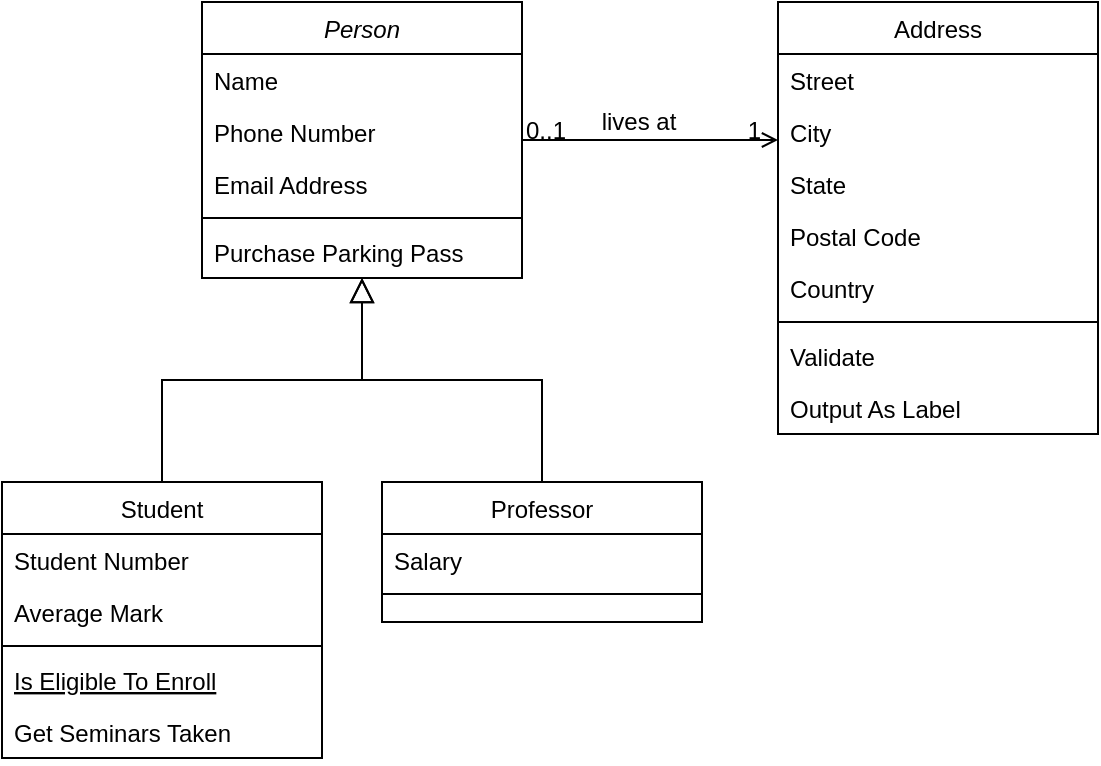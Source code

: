 <mxfile version="22.1.4" type="github" pages="7">
  <diagram id="C5RBs43oDa-KdzZeNtuy" name="Page-1">
    <mxGraphModel dx="1488" dy="902" grid="1" gridSize="10" guides="1" tooltips="1" connect="1" arrows="1" fold="1" page="1" pageScale="1" pageWidth="827" pageHeight="1169" math="0" shadow="0">
      <root>
        <mxCell id="WIyWlLk6GJQsqaUBKTNV-0" />
        <mxCell id="WIyWlLk6GJQsqaUBKTNV-1" parent="WIyWlLk6GJQsqaUBKTNV-0" />
        <mxCell id="zkfFHV4jXpPFQw0GAbJ--0" value="Person" style="swimlane;fontStyle=2;align=center;verticalAlign=top;childLayout=stackLayout;horizontal=1;startSize=26;horizontalStack=0;resizeParent=1;resizeLast=0;collapsible=1;marginBottom=0;rounded=0;shadow=0;strokeWidth=1;" parent="WIyWlLk6GJQsqaUBKTNV-1" vertex="1">
          <mxGeometry x="220" y="120" width="160" height="138" as="geometry">
            <mxRectangle x="230" y="140" width="160" height="26" as="alternateBounds" />
          </mxGeometry>
        </mxCell>
        <mxCell id="zkfFHV4jXpPFQw0GAbJ--1" value="Name" style="text;align=left;verticalAlign=top;spacingLeft=4;spacingRight=4;overflow=hidden;rotatable=0;points=[[0,0.5],[1,0.5]];portConstraint=eastwest;" parent="zkfFHV4jXpPFQw0GAbJ--0" vertex="1">
          <mxGeometry y="26" width="160" height="26" as="geometry" />
        </mxCell>
        <mxCell id="zkfFHV4jXpPFQw0GAbJ--2" value="Phone Number" style="text;align=left;verticalAlign=top;spacingLeft=4;spacingRight=4;overflow=hidden;rotatable=0;points=[[0,0.5],[1,0.5]];portConstraint=eastwest;rounded=0;shadow=0;html=0;" parent="zkfFHV4jXpPFQw0GAbJ--0" vertex="1">
          <mxGeometry y="52" width="160" height="26" as="geometry" />
        </mxCell>
        <mxCell id="zkfFHV4jXpPFQw0GAbJ--3" value="Email Address" style="text;align=left;verticalAlign=top;spacingLeft=4;spacingRight=4;overflow=hidden;rotatable=0;points=[[0,0.5],[1,0.5]];portConstraint=eastwest;rounded=0;shadow=0;html=0;" parent="zkfFHV4jXpPFQw0GAbJ--0" vertex="1">
          <mxGeometry y="78" width="160" height="26" as="geometry" />
        </mxCell>
        <mxCell id="zkfFHV4jXpPFQw0GAbJ--4" value="" style="line;html=1;strokeWidth=1;align=left;verticalAlign=middle;spacingTop=-1;spacingLeft=3;spacingRight=3;rotatable=0;labelPosition=right;points=[];portConstraint=eastwest;" parent="zkfFHV4jXpPFQw0GAbJ--0" vertex="1">
          <mxGeometry y="104" width="160" height="8" as="geometry" />
        </mxCell>
        <mxCell id="zkfFHV4jXpPFQw0GAbJ--5" value="Purchase Parking Pass" style="text;align=left;verticalAlign=top;spacingLeft=4;spacingRight=4;overflow=hidden;rotatable=0;points=[[0,0.5],[1,0.5]];portConstraint=eastwest;" parent="zkfFHV4jXpPFQw0GAbJ--0" vertex="1">
          <mxGeometry y="112" width="160" height="26" as="geometry" />
        </mxCell>
        <mxCell id="zkfFHV4jXpPFQw0GAbJ--6" value="Student" style="swimlane;fontStyle=0;align=center;verticalAlign=top;childLayout=stackLayout;horizontal=1;startSize=26;horizontalStack=0;resizeParent=1;resizeLast=0;collapsible=1;marginBottom=0;rounded=0;shadow=0;strokeWidth=1;" parent="WIyWlLk6GJQsqaUBKTNV-1" vertex="1">
          <mxGeometry x="120" y="360" width="160" height="138" as="geometry">
            <mxRectangle x="130" y="380" width="160" height="26" as="alternateBounds" />
          </mxGeometry>
        </mxCell>
        <mxCell id="zkfFHV4jXpPFQw0GAbJ--7" value="Student Number" style="text;align=left;verticalAlign=top;spacingLeft=4;spacingRight=4;overflow=hidden;rotatable=0;points=[[0,0.5],[1,0.5]];portConstraint=eastwest;" parent="zkfFHV4jXpPFQw0GAbJ--6" vertex="1">
          <mxGeometry y="26" width="160" height="26" as="geometry" />
        </mxCell>
        <mxCell id="zkfFHV4jXpPFQw0GAbJ--8" value="Average Mark" style="text;align=left;verticalAlign=top;spacingLeft=4;spacingRight=4;overflow=hidden;rotatable=0;points=[[0,0.5],[1,0.5]];portConstraint=eastwest;rounded=0;shadow=0;html=0;" parent="zkfFHV4jXpPFQw0GAbJ--6" vertex="1">
          <mxGeometry y="52" width="160" height="26" as="geometry" />
        </mxCell>
        <mxCell id="zkfFHV4jXpPFQw0GAbJ--9" value="" style="line;html=1;strokeWidth=1;align=left;verticalAlign=middle;spacingTop=-1;spacingLeft=3;spacingRight=3;rotatable=0;labelPosition=right;points=[];portConstraint=eastwest;" parent="zkfFHV4jXpPFQw0GAbJ--6" vertex="1">
          <mxGeometry y="78" width="160" height="8" as="geometry" />
        </mxCell>
        <mxCell id="zkfFHV4jXpPFQw0GAbJ--10" value="Is Eligible To Enroll" style="text;align=left;verticalAlign=top;spacingLeft=4;spacingRight=4;overflow=hidden;rotatable=0;points=[[0,0.5],[1,0.5]];portConstraint=eastwest;fontStyle=4" parent="zkfFHV4jXpPFQw0GAbJ--6" vertex="1">
          <mxGeometry y="86" width="160" height="26" as="geometry" />
        </mxCell>
        <mxCell id="zkfFHV4jXpPFQw0GAbJ--11" value="Get Seminars Taken" style="text;align=left;verticalAlign=top;spacingLeft=4;spacingRight=4;overflow=hidden;rotatable=0;points=[[0,0.5],[1,0.5]];portConstraint=eastwest;" parent="zkfFHV4jXpPFQw0GAbJ--6" vertex="1">
          <mxGeometry y="112" width="160" height="26" as="geometry" />
        </mxCell>
        <mxCell id="zkfFHV4jXpPFQw0GAbJ--12" value="" style="endArrow=block;endSize=10;endFill=0;shadow=0;strokeWidth=1;rounded=0;edgeStyle=elbowEdgeStyle;elbow=vertical;" parent="WIyWlLk6GJQsqaUBKTNV-1" source="zkfFHV4jXpPFQw0GAbJ--6" target="zkfFHV4jXpPFQw0GAbJ--0" edge="1">
          <mxGeometry width="160" relative="1" as="geometry">
            <mxPoint x="200" y="203" as="sourcePoint" />
            <mxPoint x="200" y="203" as="targetPoint" />
          </mxGeometry>
        </mxCell>
        <mxCell id="zkfFHV4jXpPFQw0GAbJ--13" value="Professor" style="swimlane;fontStyle=0;align=center;verticalAlign=top;childLayout=stackLayout;horizontal=1;startSize=26;horizontalStack=0;resizeParent=1;resizeLast=0;collapsible=1;marginBottom=0;rounded=0;shadow=0;strokeWidth=1;" parent="WIyWlLk6GJQsqaUBKTNV-1" vertex="1">
          <mxGeometry x="310" y="360" width="160" height="70" as="geometry">
            <mxRectangle x="340" y="380" width="170" height="26" as="alternateBounds" />
          </mxGeometry>
        </mxCell>
        <mxCell id="zkfFHV4jXpPFQw0GAbJ--14" value="Salary" style="text;align=left;verticalAlign=top;spacingLeft=4;spacingRight=4;overflow=hidden;rotatable=0;points=[[0,0.5],[1,0.5]];portConstraint=eastwest;" parent="zkfFHV4jXpPFQw0GAbJ--13" vertex="1">
          <mxGeometry y="26" width="160" height="26" as="geometry" />
        </mxCell>
        <mxCell id="zkfFHV4jXpPFQw0GAbJ--15" value="" style="line;html=1;strokeWidth=1;align=left;verticalAlign=middle;spacingTop=-1;spacingLeft=3;spacingRight=3;rotatable=0;labelPosition=right;points=[];portConstraint=eastwest;" parent="zkfFHV4jXpPFQw0GAbJ--13" vertex="1">
          <mxGeometry y="52" width="160" height="8" as="geometry" />
        </mxCell>
        <mxCell id="zkfFHV4jXpPFQw0GAbJ--16" value="" style="endArrow=block;endSize=10;endFill=0;shadow=0;strokeWidth=1;rounded=0;edgeStyle=elbowEdgeStyle;elbow=vertical;" parent="WIyWlLk6GJQsqaUBKTNV-1" source="zkfFHV4jXpPFQw0GAbJ--13" target="zkfFHV4jXpPFQw0GAbJ--0" edge="1">
          <mxGeometry width="160" relative="1" as="geometry">
            <mxPoint x="210" y="373" as="sourcePoint" />
            <mxPoint x="310" y="271" as="targetPoint" />
          </mxGeometry>
        </mxCell>
        <mxCell id="zkfFHV4jXpPFQw0GAbJ--17" value="Address" style="swimlane;fontStyle=0;align=center;verticalAlign=top;childLayout=stackLayout;horizontal=1;startSize=26;horizontalStack=0;resizeParent=1;resizeLast=0;collapsible=1;marginBottom=0;rounded=0;shadow=0;strokeWidth=1;" parent="WIyWlLk6GJQsqaUBKTNV-1" vertex="1">
          <mxGeometry x="508" y="120" width="160" height="216" as="geometry">
            <mxRectangle x="550" y="140" width="160" height="26" as="alternateBounds" />
          </mxGeometry>
        </mxCell>
        <mxCell id="zkfFHV4jXpPFQw0GAbJ--18" value="Street" style="text;align=left;verticalAlign=top;spacingLeft=4;spacingRight=4;overflow=hidden;rotatable=0;points=[[0,0.5],[1,0.5]];portConstraint=eastwest;" parent="zkfFHV4jXpPFQw0GAbJ--17" vertex="1">
          <mxGeometry y="26" width="160" height="26" as="geometry" />
        </mxCell>
        <mxCell id="zkfFHV4jXpPFQw0GAbJ--19" value="City" style="text;align=left;verticalAlign=top;spacingLeft=4;spacingRight=4;overflow=hidden;rotatable=0;points=[[0,0.5],[1,0.5]];portConstraint=eastwest;rounded=0;shadow=0;html=0;" parent="zkfFHV4jXpPFQw0GAbJ--17" vertex="1">
          <mxGeometry y="52" width="160" height="26" as="geometry" />
        </mxCell>
        <mxCell id="zkfFHV4jXpPFQw0GAbJ--20" value="State" style="text;align=left;verticalAlign=top;spacingLeft=4;spacingRight=4;overflow=hidden;rotatable=0;points=[[0,0.5],[1,0.5]];portConstraint=eastwest;rounded=0;shadow=0;html=0;" parent="zkfFHV4jXpPFQw0GAbJ--17" vertex="1">
          <mxGeometry y="78" width="160" height="26" as="geometry" />
        </mxCell>
        <mxCell id="zkfFHV4jXpPFQw0GAbJ--21" value="Postal Code" style="text;align=left;verticalAlign=top;spacingLeft=4;spacingRight=4;overflow=hidden;rotatable=0;points=[[0,0.5],[1,0.5]];portConstraint=eastwest;rounded=0;shadow=0;html=0;" parent="zkfFHV4jXpPFQw0GAbJ--17" vertex="1">
          <mxGeometry y="104" width="160" height="26" as="geometry" />
        </mxCell>
        <mxCell id="zkfFHV4jXpPFQw0GAbJ--22" value="Country" style="text;align=left;verticalAlign=top;spacingLeft=4;spacingRight=4;overflow=hidden;rotatable=0;points=[[0,0.5],[1,0.5]];portConstraint=eastwest;rounded=0;shadow=0;html=0;" parent="zkfFHV4jXpPFQw0GAbJ--17" vertex="1">
          <mxGeometry y="130" width="160" height="26" as="geometry" />
        </mxCell>
        <mxCell id="zkfFHV4jXpPFQw0GAbJ--23" value="" style="line;html=1;strokeWidth=1;align=left;verticalAlign=middle;spacingTop=-1;spacingLeft=3;spacingRight=3;rotatable=0;labelPosition=right;points=[];portConstraint=eastwest;" parent="zkfFHV4jXpPFQw0GAbJ--17" vertex="1">
          <mxGeometry y="156" width="160" height="8" as="geometry" />
        </mxCell>
        <mxCell id="zkfFHV4jXpPFQw0GAbJ--24" value="Validate" style="text;align=left;verticalAlign=top;spacingLeft=4;spacingRight=4;overflow=hidden;rotatable=0;points=[[0,0.5],[1,0.5]];portConstraint=eastwest;" parent="zkfFHV4jXpPFQw0GAbJ--17" vertex="1">
          <mxGeometry y="164" width="160" height="26" as="geometry" />
        </mxCell>
        <mxCell id="zkfFHV4jXpPFQw0GAbJ--25" value="Output As Label" style="text;align=left;verticalAlign=top;spacingLeft=4;spacingRight=4;overflow=hidden;rotatable=0;points=[[0,0.5],[1,0.5]];portConstraint=eastwest;" parent="zkfFHV4jXpPFQw0GAbJ--17" vertex="1">
          <mxGeometry y="190" width="160" height="26" as="geometry" />
        </mxCell>
        <mxCell id="zkfFHV4jXpPFQw0GAbJ--26" value="" style="endArrow=open;shadow=0;strokeWidth=1;rounded=0;endFill=1;edgeStyle=elbowEdgeStyle;elbow=vertical;" parent="WIyWlLk6GJQsqaUBKTNV-1" source="zkfFHV4jXpPFQw0GAbJ--0" target="zkfFHV4jXpPFQw0GAbJ--17" edge="1">
          <mxGeometry x="0.5" y="41" relative="1" as="geometry">
            <mxPoint x="380" y="192" as="sourcePoint" />
            <mxPoint x="540" y="192" as="targetPoint" />
            <mxPoint x="-40" y="32" as="offset" />
          </mxGeometry>
        </mxCell>
        <mxCell id="zkfFHV4jXpPFQw0GAbJ--27" value="0..1" style="resizable=0;align=left;verticalAlign=bottom;labelBackgroundColor=none;fontSize=12;" parent="zkfFHV4jXpPFQw0GAbJ--26" connectable="0" vertex="1">
          <mxGeometry x="-1" relative="1" as="geometry">
            <mxPoint y="4" as="offset" />
          </mxGeometry>
        </mxCell>
        <mxCell id="zkfFHV4jXpPFQw0GAbJ--28" value="1" style="resizable=0;align=right;verticalAlign=bottom;labelBackgroundColor=none;fontSize=12;" parent="zkfFHV4jXpPFQw0GAbJ--26" connectable="0" vertex="1">
          <mxGeometry x="1" relative="1" as="geometry">
            <mxPoint x="-7" y="4" as="offset" />
          </mxGeometry>
        </mxCell>
        <mxCell id="zkfFHV4jXpPFQw0GAbJ--29" value="lives at" style="text;html=1;resizable=0;points=[];;align=center;verticalAlign=middle;labelBackgroundColor=none;rounded=0;shadow=0;strokeWidth=1;fontSize=12;" parent="zkfFHV4jXpPFQw0GAbJ--26" vertex="1" connectable="0">
          <mxGeometry x="0.5" y="49" relative="1" as="geometry">
            <mxPoint x="-38" y="40" as="offset" />
          </mxGeometry>
        </mxCell>
      </root>
    </mxGraphModel>
  </diagram>
  <diagram id="9p0JVf2NDAySuSpNOSX-" name="第 2 页">
    <mxGraphModel dx="1488" dy="902" grid="1" gridSize="10" guides="1" tooltips="1" connect="1" arrows="1" fold="1" page="1" pageScale="1" pageWidth="1169" pageHeight="827" math="0" shadow="0">
      <root>
        <mxCell id="0" />
        <mxCell id="1" parent="0" />
        <mxCell id="2Mky9sf-3EUOuvfR4mi3-1" value="" style="group" parent="1" vertex="1" connectable="0">
          <mxGeometry x="147" y="70" width="876" height="997" as="geometry" />
        </mxCell>
        <mxCell id="2Mky9sf-3EUOuvfR4mi3-2" value="Photo" style="swimlane;fontStyle=0;align=center;verticalAlign=top;childLayout=stackLayout;horizontal=1;startSize=26;horizontalStack=0;resizeParent=1;resizeLast=0;collapsible=1;marginBottom=0;rounded=0;shadow=0;strokeWidth=1;" parent="2Mky9sf-3EUOuvfR4mi3-1" vertex="1">
          <mxGeometry width="220" height="424" as="geometry">
            <mxRectangle x="230" y="140" width="160" height="26" as="alternateBounds" />
          </mxGeometry>
        </mxCell>
        <mxCell id="2Mky9sf-3EUOuvfR4mi3-3" value="-pid : int" style="text;align=left;verticalAlign=top;spacingLeft=4;spacingRight=4;overflow=hidden;rotatable=0;points=[[0,0.5],[1,0.5]];portConstraint=eastwest;" parent="2Mky9sf-3EUOuvfR4mi3-2" vertex="1">
          <mxGeometry y="26" width="220" height="26" as="geometry" />
        </mxCell>
        <mxCell id="2Mky9sf-3EUOuvfR4mi3-4" value="-pname : String" style="text;align=left;verticalAlign=top;spacingLeft=4;spacingRight=4;overflow=hidden;rotatable=0;points=[[0,0.5],[1,0.5]];portConstraint=eastwest;rounded=0;shadow=0;html=0;" parent="2Mky9sf-3EUOuvfR4mi3-2" vertex="1">
          <mxGeometry y="52" width="220" height="26" as="geometry" />
        </mxCell>
        <mxCell id="2Mky9sf-3EUOuvfR4mi3-5" value="-puploadTime : Date" style="text;align=left;verticalAlign=top;spacingLeft=4;spacingRight=4;overflow=hidden;rotatable=0;points=[[0,0.5],[1,0.5]];portConstraint=eastwest;rounded=0;shadow=0;html=0;" parent="2Mky9sf-3EUOuvfR4mi3-2" vertex="1">
          <mxGeometry y="78" width="220" height="26" as="geometry" />
        </mxCell>
        <mxCell id="2Mky9sf-3EUOuvfR4mi3-6" value="-pdiscription : String" style="text;align=left;verticalAlign=top;spacingLeft=4;spacingRight=4;overflow=hidden;rotatable=0;points=[[0,0.5],[1,0.5]];portConstraint=eastwest;rounded=0;shadow=0;html=0;" parent="2Mky9sf-3EUOuvfR4mi3-2" vertex="1">
          <mxGeometry y="104" width="220" height="26" as="geometry" />
        </mxCell>
        <mxCell id="2Mky9sf-3EUOuvfR4mi3-7" value="-aid : int" style="text;align=left;verticalAlign=top;spacingLeft=4;spacingRight=4;overflow=hidden;rotatable=0;points=[[0,0.5],[1,0.5]];portConstraint=eastwest;rounded=0;shadow=0;html=0;" parent="2Mky9sf-3EUOuvfR4mi3-2" vertex="1">
          <mxGeometry y="130" width="220" height="26" as="geometry" />
        </mxCell>
        <mxCell id="2Mky9sf-3EUOuvfR4mi3-8" value="" style="line;html=1;strokeWidth=1;align=left;verticalAlign=middle;spacingTop=-1;spacingLeft=3;spacingRight=3;rotatable=0;labelPosition=right;points=[];portConstraint=eastwest;" parent="2Mky9sf-3EUOuvfR4mi3-2" vertex="1">
          <mxGeometry y="156" width="220" height="8" as="geometry" />
        </mxCell>
        <mxCell id="2Mky9sf-3EUOuvfR4mi3-9" value="+getPid() : int" style="text;align=left;verticalAlign=top;spacingLeft=4;spacingRight=4;overflow=hidden;rotatable=0;points=[[0,0.5],[1,0.5]];portConstraint=eastwest;" parent="2Mky9sf-3EUOuvfR4mi3-2" vertex="1">
          <mxGeometry y="164" width="220" height="26" as="geometry" />
        </mxCell>
        <mxCell id="2Mky9sf-3EUOuvfR4mi3-10" value="+setPid(aid : int)" style="text;align=left;verticalAlign=top;spacingLeft=4;spacingRight=4;overflow=hidden;rotatable=0;points=[[0,0.5],[1,0.5]];portConstraint=eastwest;" parent="2Mky9sf-3EUOuvfR4mi3-2" vertex="1">
          <mxGeometry y="190" width="220" height="26" as="geometry" />
        </mxCell>
        <mxCell id="2Mky9sf-3EUOuvfR4mi3-11" value="+getPname() : String" style="text;align=left;verticalAlign=top;spacingLeft=4;spacingRight=4;overflow=hidden;rotatable=0;points=[[0,0.5],[1,0.5]];portConstraint=eastwest;" parent="2Mky9sf-3EUOuvfR4mi3-2" vertex="1">
          <mxGeometry y="216" width="220" height="26" as="geometry" />
        </mxCell>
        <mxCell id="2Mky9sf-3EUOuvfR4mi3-12" value="+setPname(aname : String)" style="text;align=left;verticalAlign=top;spacingLeft=4;spacingRight=4;overflow=hidden;rotatable=0;points=[[0,0.5],[1,0.5]];portConstraint=eastwest;" parent="2Mky9sf-3EUOuvfR4mi3-2" vertex="1">
          <mxGeometry y="242" width="220" height="26" as="geometry" />
        </mxCell>
        <mxCell id="2Mky9sf-3EUOuvfR4mi3-13" value="+getPuploadTime() : Date" style="text;align=left;verticalAlign=top;spacingLeft=4;spacingRight=4;overflow=hidden;rotatable=0;points=[[0,0.5],[1,0.5]];portConstraint=eastwest;" parent="2Mky9sf-3EUOuvfR4mi3-2" vertex="1">
          <mxGeometry y="268" width="220" height="26" as="geometry" />
        </mxCell>
        <mxCell id="2Mky9sf-3EUOuvfR4mi3-14" value="+setPuploadTime(puploadTime : Date)" style="text;align=left;verticalAlign=top;spacingLeft=4;spacingRight=4;overflow=hidden;rotatable=0;points=[[0,0.5],[1,0.5]];portConstraint=eastwest;" parent="2Mky9sf-3EUOuvfR4mi3-2" vertex="1">
          <mxGeometry y="294" width="220" height="26" as="geometry" />
        </mxCell>
        <mxCell id="2Mky9sf-3EUOuvfR4mi3-15" value="+getPdiscription() : String" style="text;align=left;verticalAlign=top;spacingLeft=4;spacingRight=4;overflow=hidden;rotatable=0;points=[[0,0.5],[1,0.5]];portConstraint=eastwest;" parent="2Mky9sf-3EUOuvfR4mi3-2" vertex="1">
          <mxGeometry y="320" width="220" height="26" as="geometry" />
        </mxCell>
        <mxCell id="2Mky9sf-3EUOuvfR4mi3-16" value="+setPdiscription(adiscription : String)" style="text;align=left;verticalAlign=top;spacingLeft=4;spacingRight=4;overflow=hidden;rotatable=0;points=[[0,0.5],[1,0.5]];portConstraint=eastwest;" parent="2Mky9sf-3EUOuvfR4mi3-2" vertex="1">
          <mxGeometry y="346" width="220" height="26" as="geometry" />
        </mxCell>
        <mxCell id="2Mky9sf-3EUOuvfR4mi3-17" value="+getAid() : int" style="text;align=left;verticalAlign=top;spacingLeft=4;spacingRight=4;overflow=hidden;rotatable=0;points=[[0,0.5],[1,0.5]];portConstraint=eastwest;" parent="2Mky9sf-3EUOuvfR4mi3-2" vertex="1">
          <mxGeometry y="372" width="220" height="26" as="geometry" />
        </mxCell>
        <mxCell id="2Mky9sf-3EUOuvfR4mi3-18" value="+setAid(uid : int)" style="text;align=left;verticalAlign=top;spacingLeft=4;spacingRight=4;overflow=hidden;rotatable=0;points=[[0,0.5],[1,0.5]];portConstraint=eastwest;" parent="2Mky9sf-3EUOuvfR4mi3-2" vertex="1">
          <mxGeometry y="398" width="220" height="26" as="geometry" />
        </mxCell>
        <mxCell id="2Mky9sf-3EUOuvfR4mi3-19" value="" style="group" parent="2Mky9sf-3EUOuvfR4mi3-1" vertex="1" connectable="0">
          <mxGeometry y="141" width="876" height="856" as="geometry" />
        </mxCell>
        <mxCell id="2Mky9sf-3EUOuvfR4mi3-20" value="Ablum" style="swimlane;fontStyle=0;align=center;verticalAlign=top;childLayout=stackLayout;horizontal=1;startSize=26;horizontalStack=0;resizeParent=1;resizeLast=0;collapsible=1;marginBottom=0;rounded=0;shadow=0;strokeWidth=1;" parent="2Mky9sf-3EUOuvfR4mi3-19" vertex="1">
          <mxGeometry y="294" width="220" height="424" as="geometry">
            <mxRectangle x="230" y="140" width="160" height="26" as="alternateBounds" />
          </mxGeometry>
        </mxCell>
        <mxCell id="2Mky9sf-3EUOuvfR4mi3-21" value="-aid : int" style="text;align=left;verticalAlign=top;spacingLeft=4;spacingRight=4;overflow=hidden;rotatable=0;points=[[0,0.5],[1,0.5]];portConstraint=eastwest;" parent="2Mky9sf-3EUOuvfR4mi3-20" vertex="1">
          <mxGeometry y="26" width="220" height="26" as="geometry" />
        </mxCell>
        <mxCell id="2Mky9sf-3EUOuvfR4mi3-22" value="-aname : String" style="text;align=left;verticalAlign=top;spacingLeft=4;spacingRight=4;overflow=hidden;rotatable=0;points=[[0,0.5],[1,0.5]];portConstraint=eastwest;rounded=0;shadow=0;html=0;" parent="2Mky9sf-3EUOuvfR4mi3-20" vertex="1">
          <mxGeometry y="52" width="220" height="26" as="geometry" />
        </mxCell>
        <mxCell id="2Mky9sf-3EUOuvfR4mi3-23" value="-acreateTime : Date" style="text;align=left;verticalAlign=top;spacingLeft=4;spacingRight=4;overflow=hidden;rotatable=0;points=[[0,0.5],[1,0.5]];portConstraint=eastwest;rounded=0;shadow=0;html=0;" parent="2Mky9sf-3EUOuvfR4mi3-20" vertex="1">
          <mxGeometry y="78" width="220" height="26" as="geometry" />
        </mxCell>
        <mxCell id="2Mky9sf-3EUOuvfR4mi3-24" value="-adiscription : String" style="text;align=left;verticalAlign=top;spacingLeft=4;spacingRight=4;overflow=hidden;rotatable=0;points=[[0,0.5],[1,0.5]];portConstraint=eastwest;rounded=0;shadow=0;html=0;" parent="2Mky9sf-3EUOuvfR4mi3-20" vertex="1">
          <mxGeometry y="104" width="220" height="26" as="geometry" />
        </mxCell>
        <mxCell id="2Mky9sf-3EUOuvfR4mi3-25" value="-uid : int" style="text;align=left;verticalAlign=top;spacingLeft=4;spacingRight=4;overflow=hidden;rotatable=0;points=[[0,0.5],[1,0.5]];portConstraint=eastwest;rounded=0;shadow=0;html=0;" parent="2Mky9sf-3EUOuvfR4mi3-20" vertex="1">
          <mxGeometry y="130" width="220" height="26" as="geometry" />
        </mxCell>
        <mxCell id="2Mky9sf-3EUOuvfR4mi3-26" value="" style="line;html=1;strokeWidth=1;align=left;verticalAlign=middle;spacingTop=-1;spacingLeft=3;spacingRight=3;rotatable=0;labelPosition=right;points=[];portConstraint=eastwest;" parent="2Mky9sf-3EUOuvfR4mi3-20" vertex="1">
          <mxGeometry y="156" width="220" height="8" as="geometry" />
        </mxCell>
        <mxCell id="2Mky9sf-3EUOuvfR4mi3-27" value="+getAid() : int" style="text;align=left;verticalAlign=top;spacingLeft=4;spacingRight=4;overflow=hidden;rotatable=0;points=[[0,0.5],[1,0.5]];portConstraint=eastwest;" parent="2Mky9sf-3EUOuvfR4mi3-20" vertex="1">
          <mxGeometry y="164" width="220" height="26" as="geometry" />
        </mxCell>
        <mxCell id="2Mky9sf-3EUOuvfR4mi3-28" value="+setAid(aid : int)" style="text;align=left;verticalAlign=top;spacingLeft=4;spacingRight=4;overflow=hidden;rotatable=0;points=[[0,0.5],[1,0.5]];portConstraint=eastwest;" parent="2Mky9sf-3EUOuvfR4mi3-20" vertex="1">
          <mxGeometry y="190" width="220" height="26" as="geometry" />
        </mxCell>
        <mxCell id="2Mky9sf-3EUOuvfR4mi3-29" value="+getAname() : String" style="text;align=left;verticalAlign=top;spacingLeft=4;spacingRight=4;overflow=hidden;rotatable=0;points=[[0,0.5],[1,0.5]];portConstraint=eastwest;" parent="2Mky9sf-3EUOuvfR4mi3-20" vertex="1">
          <mxGeometry y="216" width="220" height="26" as="geometry" />
        </mxCell>
        <mxCell id="2Mky9sf-3EUOuvfR4mi3-30" value="+setAname(aname : String)" style="text;align=left;verticalAlign=top;spacingLeft=4;spacingRight=4;overflow=hidden;rotatable=0;points=[[0,0.5],[1,0.5]];portConstraint=eastwest;" parent="2Mky9sf-3EUOuvfR4mi3-20" vertex="1">
          <mxGeometry y="242" width="220" height="26" as="geometry" />
        </mxCell>
        <mxCell id="2Mky9sf-3EUOuvfR4mi3-31" value="+getAcreateTime() : Date" style="text;align=left;verticalAlign=top;spacingLeft=4;spacingRight=4;overflow=hidden;rotatable=0;points=[[0,0.5],[1,0.5]];portConstraint=eastwest;" parent="2Mky9sf-3EUOuvfR4mi3-20" vertex="1">
          <mxGeometry y="268" width="220" height="26" as="geometry" />
        </mxCell>
        <mxCell id="2Mky9sf-3EUOuvfR4mi3-32" value="+setAcreateTime(acreateTime : Date)" style="text;align=left;verticalAlign=top;spacingLeft=4;spacingRight=4;overflow=hidden;rotatable=0;points=[[0,0.5],[1,0.5]];portConstraint=eastwest;" parent="2Mky9sf-3EUOuvfR4mi3-20" vertex="1">
          <mxGeometry y="294" width="220" height="26" as="geometry" />
        </mxCell>
        <mxCell id="2Mky9sf-3EUOuvfR4mi3-33" value="+getAdiscription() : String" style="text;align=left;verticalAlign=top;spacingLeft=4;spacingRight=4;overflow=hidden;rotatable=0;points=[[0,0.5],[1,0.5]];portConstraint=eastwest;" parent="2Mky9sf-3EUOuvfR4mi3-20" vertex="1">
          <mxGeometry y="320" width="220" height="26" as="geometry" />
        </mxCell>
        <mxCell id="2Mky9sf-3EUOuvfR4mi3-34" value="+setAdiscription(adiscription : String)" style="text;align=left;verticalAlign=top;spacingLeft=4;spacingRight=4;overflow=hidden;rotatable=0;points=[[0,0.5],[1,0.5]];portConstraint=eastwest;" parent="2Mky9sf-3EUOuvfR4mi3-20" vertex="1">
          <mxGeometry y="346" width="220" height="26" as="geometry" />
        </mxCell>
        <mxCell id="2Mky9sf-3EUOuvfR4mi3-35" value="+getUid() : int" style="text;align=left;verticalAlign=top;spacingLeft=4;spacingRight=4;overflow=hidden;rotatable=0;points=[[0,0.5],[1,0.5]];portConstraint=eastwest;" parent="2Mky9sf-3EUOuvfR4mi3-20" vertex="1">
          <mxGeometry y="372" width="220" height="26" as="geometry" />
        </mxCell>
        <mxCell id="2Mky9sf-3EUOuvfR4mi3-36" value="+setUid(uid : int)" style="text;align=left;verticalAlign=top;spacingLeft=4;spacingRight=4;overflow=hidden;rotatable=0;points=[[0,0.5],[1,0.5]];portConstraint=eastwest;" parent="2Mky9sf-3EUOuvfR4mi3-20" vertex="1">
          <mxGeometry y="398" width="220" height="26" as="geometry" />
        </mxCell>
        <mxCell id="2Mky9sf-3EUOuvfR4mi3-37" value="&lt;&lt;interface&gt;&gt;&#xa;PhotoDAO" style="swimlane;fontStyle=0;align=center;verticalAlign=top;childLayout=stackLayout;horizontal=1;startSize=40;horizontalStack=0;resizeParent=1;resizeLast=0;collapsible=1;marginBottom=0;rounded=0;shadow=0;strokeWidth=1;" parent="2Mky9sf-3EUOuvfR4mi3-19" vertex="1">
          <mxGeometry x="466" width="410" height="310" as="geometry">
            <mxRectangle x="230" y="140" width="160" height="26" as="alternateBounds" />
          </mxGeometry>
        </mxCell>
        <mxCell id="2Mky9sf-3EUOuvfR4mi3-38" value="" style="line;html=1;strokeWidth=1;align=left;verticalAlign=middle;spacingTop=-1;spacingLeft=3;spacingRight=3;rotatable=0;labelPosition=right;points=[];portConstraint=eastwest;" parent="2Mky9sf-3EUOuvfR4mi3-37" vertex="1">
          <mxGeometry y="40" width="410" height="8" as="geometry" />
        </mxCell>
        <mxCell id="2Mky9sf-3EUOuvfR4mi3-39" value="+addPhoto(p : Photo) : boolean" style="text;align=left;verticalAlign=top;spacingLeft=4;spacingRight=4;overflow=hidden;rotatable=0;points=[[0,0.5],[1,0.5]];portConstraint=eastwest;" parent="2Mky9sf-3EUOuvfR4mi3-37" vertex="1">
          <mxGeometry y="48" width="410" height="26" as="geometry" />
        </mxCell>
        <mxCell id="2Mky9sf-3EUOuvfR4mi3-40" value="+delPhotoByAid(aid : int) : boolean" style="text;align=left;verticalAlign=top;spacingLeft=4;spacingRight=4;overflow=hidden;rotatable=0;points=[[0,0.5],[1,0.5]];portConstraint=eastwest;" parent="2Mky9sf-3EUOuvfR4mi3-37" vertex="1">
          <mxGeometry y="74" width="410" height="26" as="geometry" />
        </mxCell>
        <mxCell id="2Mky9sf-3EUOuvfR4mi3-41" value="+findByAid(aid : int,pageSize : int,currentPage : int) : List&lt;Photo&gt;" style="text;align=left;verticalAlign=top;spacingLeft=4;spacingRight=4;overflow=hidden;rotatable=0;points=[[0,0.5],[1,0.5]];portConstraint=eastwest;" parent="2Mky9sf-3EUOuvfR4mi3-37" vertex="1">
          <mxGeometry y="100" width="410" height="26" as="geometry" />
        </mxCell>
        <mxCell id="2Mky9sf-3EUOuvfR4mi3-42" value="+delPhotoByPid(pid : int) : boolean" style="text;align=left;verticalAlign=top;spacingLeft=4;spacingRight=4;overflow=hidden;rotatable=0;points=[[0,0.5],[1,0.5]];portConstraint=eastwest;" parent="2Mky9sf-3EUOuvfR4mi3-37" vertex="1">
          <mxGeometry y="126" width="410" height="26" as="geometry" />
        </mxCell>
        <mxCell id="2Mky9sf-3EUOuvfR4mi3-43" value="+getTotalPage(aid : int, pageSize : int) : int" style="text;align=left;verticalAlign=top;spacingLeft=4;spacingRight=4;overflow=hidden;rotatable=0;points=[[0,0.5],[1,0.5]];portConstraint=eastwest;" parent="2Mky9sf-3EUOuvfR4mi3-37" vertex="1">
          <mxGeometry y="152" width="410" height="26" as="geometry" />
        </mxCell>
        <mxCell id="2Mky9sf-3EUOuvfR4mi3-44" value="+findByPid(pid : int) : Photo" style="text;align=left;verticalAlign=top;spacingLeft=4;spacingRight=4;overflow=hidden;rotatable=0;points=[[0,0.5],[1,0.5]];portConstraint=eastwest;" parent="2Mky9sf-3EUOuvfR4mi3-37" vertex="1">
          <mxGeometry y="178" width="410" height="26" as="geometry" />
        </mxCell>
        <mxCell id="2Mky9sf-3EUOuvfR4mi3-45" value="+getTotalNum(aid : int) : int" style="text;align=left;verticalAlign=top;spacingLeft=4;spacingRight=4;overflow=hidden;rotatable=0;points=[[0,0.5],[1,0.5]];portConstraint=eastwest;" parent="2Mky9sf-3EUOuvfR4mi3-37" vertex="1">
          <mxGeometry y="204" width="410" height="26" as="geometry" />
        </mxCell>
        <mxCell id="2Mky9sf-3EUOuvfR4mi3-46" value="+findAll(aid : int) : List&lt;Photo&gt;" style="text;align=left;verticalAlign=top;spacingLeft=4;spacingRight=4;overflow=hidden;rotatable=0;points=[[0,0.5],[1,0.5]];portConstraint=eastwest;" parent="2Mky9sf-3EUOuvfR4mi3-37" vertex="1">
          <mxGeometry y="230" width="410" height="26" as="geometry" />
        </mxCell>
        <mxCell id="2Mky9sf-3EUOuvfR4mi3-47" value="+queryPhoto(sql : String,pageSize : int, currentPage : int) : List&lt;Photo&gt;" style="text;align=left;verticalAlign=top;spacingLeft=4;spacingRight=4;overflow=hidden;rotatable=0;points=[[0,0.5],[1,0.5]];portConstraint=eastwest;" parent="2Mky9sf-3EUOuvfR4mi3-37" vertex="1">
          <mxGeometry y="256" width="410" height="26" as="geometry" />
        </mxCell>
        <mxCell id="2Mky9sf-3EUOuvfR4mi3-48" value="+getTotalPage(sql : String,pageSize : int) : int" style="text;align=left;verticalAlign=top;spacingLeft=4;spacingRight=4;overflow=hidden;rotatable=0;points=[[0,0.5],[1,0.5]];portConstraint=eastwest;" parent="2Mky9sf-3EUOuvfR4mi3-37" vertex="1">
          <mxGeometry y="282" width="410" height="26" as="geometry" />
        </mxCell>
        <mxCell id="2Mky9sf-3EUOuvfR4mi3-49" value="PhotoDAOImpl" style="swimlane;fontStyle=0;align=center;verticalAlign=top;childLayout=stackLayout;horizontal=1;startSize=26;horizontalStack=0;resizeParent=1;resizeLast=0;collapsible=1;marginBottom=0;rounded=0;shadow=0;strokeWidth=1;" parent="2Mky9sf-3EUOuvfR4mi3-19" vertex="1">
          <mxGeometry x="476" y="476" width="390" height="380" as="geometry">
            <mxRectangle x="230" y="140" width="160" height="26" as="alternateBounds" />
          </mxGeometry>
        </mxCell>
        <mxCell id="2Mky9sf-3EUOuvfR4mi3-50" value="-conn : Connection" style="text;align=left;verticalAlign=top;spacingLeft=4;spacingRight=4;overflow=hidden;rotatable=0;points=[[0,0.5],[1,0.5]];portConstraint=eastwest;" parent="2Mky9sf-3EUOuvfR4mi3-49" vertex="1">
          <mxGeometry y="26" width="390" height="26" as="geometry" />
        </mxCell>
        <mxCell id="2Mky9sf-3EUOuvfR4mi3-51" value="-ps : PreparedStatement" style="text;align=left;verticalAlign=top;spacingLeft=4;spacingRight=4;overflow=hidden;rotatable=0;points=[[0,0.5],[1,0.5]];portConstraint=eastwest;rounded=0;shadow=0;html=0;" parent="2Mky9sf-3EUOuvfR4mi3-49" vertex="1">
          <mxGeometry y="52" width="390" height="26" as="geometry" />
        </mxCell>
        <mxCell id="2Mky9sf-3EUOuvfR4mi3-52" value="-rs : ResultSet" style="text;align=left;verticalAlign=top;spacingLeft=4;spacingRight=4;overflow=hidden;rotatable=0;points=[[0,0.5],[1,0.5]];portConstraint=eastwest;rounded=0;shadow=0;html=0;" parent="2Mky9sf-3EUOuvfR4mi3-49" vertex="1">
          <mxGeometry y="78" width="390" height="26" as="geometry" />
        </mxCell>
        <mxCell id="2Mky9sf-3EUOuvfR4mi3-53" value="" style="line;html=1;strokeWidth=1;align=left;verticalAlign=middle;spacingTop=-1;spacingLeft=3;spacingRight=3;rotatable=0;labelPosition=right;points=[];portConstraint=eastwest;" parent="2Mky9sf-3EUOuvfR4mi3-49" vertex="1">
          <mxGeometry y="104" width="390" height="8" as="geometry" />
        </mxCell>
        <mxCell id="2Mky9sf-3EUOuvfR4mi3-54" value="+addPhoto(p : Photo) : boolean" style="text;align=left;verticalAlign=top;spacingLeft=4;spacingRight=4;overflow=hidden;rotatable=0;points=[[0,0.5],[1,0.5]];portConstraint=eastwest;" parent="2Mky9sf-3EUOuvfR4mi3-49" vertex="1">
          <mxGeometry y="112" width="390" height="26" as="geometry" />
        </mxCell>
        <mxCell id="2Mky9sf-3EUOuvfR4mi3-55" value="+delPhotoByAid(aid : int) : boolean" style="text;align=left;verticalAlign=top;spacingLeft=4;spacingRight=4;overflow=hidden;rotatable=0;points=[[0,0.5],[1,0.5]];portConstraint=eastwest;" parent="2Mky9sf-3EUOuvfR4mi3-49" vertex="1">
          <mxGeometry y="138" width="390" height="26" as="geometry" />
        </mxCell>
        <mxCell id="2Mky9sf-3EUOuvfR4mi3-56" value="+findByAid(aid : int,pageSize : int,currentPage : int) : List&lt;Photo&gt;" style="text;align=left;verticalAlign=top;spacingLeft=4;spacingRight=4;overflow=hidden;rotatable=0;points=[[0,0.5],[1,0.5]];portConstraint=eastwest;" parent="2Mky9sf-3EUOuvfR4mi3-49" vertex="1">
          <mxGeometry y="164" width="390" height="26" as="geometry" />
        </mxCell>
        <mxCell id="2Mky9sf-3EUOuvfR4mi3-57" value="+delPhotoByPid(pid : int) : boolean" style="text;align=left;verticalAlign=top;spacingLeft=4;spacingRight=4;overflow=hidden;rotatable=0;points=[[0,0.5],[1,0.5]];portConstraint=eastwest;" parent="2Mky9sf-3EUOuvfR4mi3-49" vertex="1">
          <mxGeometry y="190" width="390" height="26" as="geometry" />
        </mxCell>
        <mxCell id="2Mky9sf-3EUOuvfR4mi3-58" value="+getTotalPage(aid : int,pageSize : int) : int" style="text;align=left;verticalAlign=top;spacingLeft=4;spacingRight=4;overflow=hidden;rotatable=0;points=[[0,0.5],[1,0.5]];portConstraint=eastwest;" parent="2Mky9sf-3EUOuvfR4mi3-49" vertex="1">
          <mxGeometry y="216" width="390" height="26" as="geometry" />
        </mxCell>
        <mxCell id="2Mky9sf-3EUOuvfR4mi3-59" value="+findByPid(pid : int) : Photo" style="text;align=left;verticalAlign=top;spacingLeft=4;spacingRight=4;overflow=hidden;rotatable=0;points=[[0,0.5],[1,0.5]];portConstraint=eastwest;" parent="2Mky9sf-3EUOuvfR4mi3-49" vertex="1">
          <mxGeometry y="242" width="390" height="26" as="geometry" />
        </mxCell>
        <mxCell id="2Mky9sf-3EUOuvfR4mi3-60" value="+getTotalNum(aid : int) : int" style="text;align=left;verticalAlign=top;spacingLeft=4;spacingRight=4;overflow=hidden;rotatable=0;points=[[0,0.5],[1,0.5]];portConstraint=eastwest;" parent="2Mky9sf-3EUOuvfR4mi3-49" vertex="1">
          <mxGeometry y="268" width="390" height="26" as="geometry" />
        </mxCell>
        <mxCell id="2Mky9sf-3EUOuvfR4mi3-61" value="+findAll(aid : int) : List&lt;Photo&gt;" style="text;align=left;verticalAlign=top;spacingLeft=4;spacingRight=4;overflow=hidden;rotatable=0;points=[[0,0.5],[1,0.5]];portConstraint=eastwest;" parent="2Mky9sf-3EUOuvfR4mi3-49" vertex="1">
          <mxGeometry y="294" width="390" height="26" as="geometry" />
        </mxCell>
        <mxCell id="2Mky9sf-3EUOuvfR4mi3-62" value="+queryPhoto(sql : String,pageSize : int,currentPage : int) : List&lt;Photo&gt;" style="text;align=left;verticalAlign=top;spacingLeft=4;spacingRight=4;overflow=hidden;rotatable=0;points=[[0,0.5],[1,0.5]];portConstraint=eastwest;" parent="2Mky9sf-3EUOuvfR4mi3-49" vertex="1">
          <mxGeometry y="320" width="390" height="26" as="geometry" />
        </mxCell>
        <mxCell id="2Mky9sf-3EUOuvfR4mi3-63" value="+getTotalPage(sql : String,pageSize : int) : int" style="text;align=left;verticalAlign=top;spacingLeft=4;spacingRight=4;overflow=hidden;rotatable=0;points=[[0,0.5],[1,0.5]];portConstraint=eastwest;" parent="2Mky9sf-3EUOuvfR4mi3-49" vertex="1">
          <mxGeometry y="346" width="390" height="26" as="geometry" />
        </mxCell>
        <mxCell id="2Mky9sf-3EUOuvfR4mi3-64" value="" style="endArrow=block;dashed=1;endFill=0;endSize=12;html=1;rounded=0;" parent="2Mky9sf-3EUOuvfR4mi3-19" source="2Mky9sf-3EUOuvfR4mi3-37" target="2Mky9sf-3EUOuvfR4mi3-49" edge="1">
          <mxGeometry width="160" relative="1" as="geometry">
            <mxPoint x="664" y="302" as="sourcePoint" />
            <mxPoint x="824" y="302" as="targetPoint" />
          </mxGeometry>
        </mxCell>
        <mxCell id="2Mky9sf-3EUOuvfR4mi3-65" value="Use" style="endArrow=open;endSize=12;dashed=1;html=1;rounded=0;" parent="2Mky9sf-3EUOuvfR4mi3-19" source="2Mky9sf-3EUOuvfR4mi3-20" target="2Mky9sf-3EUOuvfR4mi3-37" edge="1">
          <mxGeometry width="160" relative="1" as="geometry">
            <mxPoint x="116" y="217" as="sourcePoint" />
            <mxPoint x="276" y="217" as="targetPoint" />
          </mxGeometry>
        </mxCell>
        <mxCell id="2Mky9sf-3EUOuvfR4mi3-66" value="Use" style="endArrow=open;endSize=12;dashed=1;html=1;rounded=0;entryX=0;entryY=0.5;entryDx=0;entryDy=0;" parent="2Mky9sf-3EUOuvfR4mi3-1" source="2Mky9sf-3EUOuvfR4mi3-2" target="2Mky9sf-3EUOuvfR4mi3-51" edge="1">
          <mxGeometry width="160" relative="1" as="geometry">
            <mxPoint x="604" y="170.29" as="sourcePoint" />
            <mxPoint x="764" y="170.29" as="targetPoint" />
          </mxGeometry>
        </mxCell>
        <mxCell id="2Mky9sf-3EUOuvfR4mi3-67" value="" style="group" parent="1" vertex="1" connectable="0">
          <mxGeometry x="560" y="1775" width="922" height="373" as="geometry" />
        </mxCell>
        <mxCell id="2Mky9sf-3EUOuvfR4mi3-68" value="" style="shape=umlLifeline;perimeter=lifelinePerimeter;whiteSpace=wrap;html=1;container=1;dropTarget=0;collapsible=0;recursiveResize=0;outlineConnect=0;portConstraint=eastwest;newEdgeStyle={&quot;edgeStyle&quot;:&quot;elbowEdgeStyle&quot;,&quot;elbow&quot;:&quot;vertical&quot;,&quot;curved&quot;:0,&quot;rounded&quot;:0};participant=umlActor;" parent="2Mky9sf-3EUOuvfR4mi3-67" vertex="1">
          <mxGeometry width="20" height="360" as="geometry" />
        </mxCell>
        <mxCell id="2Mky9sf-3EUOuvfR4mi3-69" value="" style="html=1;points=[];perimeter=orthogonalPerimeter;outlineConnect=0;targetShapes=umlLifeline;portConstraint=eastwest;newEdgeStyle={&quot;edgeStyle&quot;:&quot;elbowEdgeStyle&quot;,&quot;elbow&quot;:&quot;vertical&quot;,&quot;curved&quot;:0,&quot;rounded&quot;:0};" parent="2Mky9sf-3EUOuvfR4mi3-68" vertex="1">
          <mxGeometry x="5" y="73" width="10" height="220" as="geometry" />
        </mxCell>
        <mxCell id="2Mky9sf-3EUOuvfR4mi3-70" value="Album" style="shape=umlLifeline;perimeter=lifelinePerimeter;whiteSpace=wrap;html=1;container=1;dropTarget=0;collapsible=0;recursiveResize=0;outlineConnect=0;portConstraint=eastwest;newEdgeStyle={&quot;edgeStyle&quot;:&quot;elbowEdgeStyle&quot;,&quot;elbow&quot;:&quot;vertical&quot;,&quot;curved&quot;:0,&quot;rounded&quot;:0};" parent="2Mky9sf-3EUOuvfR4mi3-67" vertex="1">
          <mxGeometry x="367" width="100" height="354" as="geometry" />
        </mxCell>
        <mxCell id="2Mky9sf-3EUOuvfR4mi3-71" value="" style="html=1;points=[];perimeter=orthogonalPerimeter;outlineConnect=0;targetShapes=umlLifeline;portConstraint=eastwest;newEdgeStyle={&quot;edgeStyle&quot;:&quot;elbowEdgeStyle&quot;,&quot;elbow&quot;:&quot;vertical&quot;,&quot;curved&quot;:0,&quot;rounded&quot;:0};" parent="2Mky9sf-3EUOuvfR4mi3-70" vertex="1">
          <mxGeometry x="45" y="88" width="10" height="31" as="geometry" />
        </mxCell>
        <mxCell id="2Mky9sf-3EUOuvfR4mi3-72" value="ServletUpload" style="shape=umlLifeline;perimeter=lifelinePerimeter;whiteSpace=wrap;html=1;container=1;dropTarget=0;collapsible=0;recursiveResize=0;outlineConnect=0;portConstraint=eastwest;newEdgeStyle={&quot;edgeStyle&quot;:&quot;elbowEdgeStyle&quot;,&quot;elbow&quot;:&quot;vertical&quot;,&quot;curved&quot;:0,&quot;rounded&quot;:0};" parent="2Mky9sf-3EUOuvfR4mi3-67" vertex="1">
          <mxGeometry x="213" width="100" height="356" as="geometry" />
        </mxCell>
        <mxCell id="2Mky9sf-3EUOuvfR4mi3-73" value="" style="html=1;points=[];perimeter=orthogonalPerimeter;outlineConnect=0;targetShapes=umlLifeline;portConstraint=eastwest;newEdgeStyle={&quot;edgeStyle&quot;:&quot;elbowEdgeStyle&quot;,&quot;elbow&quot;:&quot;vertical&quot;,&quot;curved&quot;:0,&quot;rounded&quot;:0};" parent="2Mky9sf-3EUOuvfR4mi3-72" vertex="1">
          <mxGeometry x="45" y="169" width="10" height="41" as="geometry" />
        </mxCell>
        <mxCell id="2Mky9sf-3EUOuvfR4mi3-74" value="PhotoUploadServlet" style="shape=umlLifeline;perimeter=lifelinePerimeter;whiteSpace=wrap;html=1;container=1;dropTarget=0;collapsible=0;recursiveResize=0;outlineConnect=0;portConstraint=eastwest;newEdgeStyle={&quot;edgeStyle&quot;:&quot;elbowEdgeStyle&quot;,&quot;elbow&quot;:&quot;vertical&quot;,&quot;curved&quot;:0,&quot;rounded&quot;:0};" parent="2Mky9sf-3EUOuvfR4mi3-67" vertex="1">
          <mxGeometry x="64" width="117" height="361" as="geometry" />
        </mxCell>
        <mxCell id="2Mky9sf-3EUOuvfR4mi3-75" value="" style="html=1;points=[];perimeter=orthogonalPerimeter;outlineConnect=0;targetShapes=umlLifeline;portConstraint=eastwest;newEdgeStyle={&quot;edgeStyle&quot;:&quot;elbowEdgeStyle&quot;,&quot;elbow&quot;:&quot;vertical&quot;,&quot;curved&quot;:0,&quot;rounded&quot;:0};" parent="2Mky9sf-3EUOuvfR4mi3-74" vertex="1">
          <mxGeometry x="53.5" y="82" width="10" height="260" as="geometry" />
        </mxCell>
        <mxCell id="2Mky9sf-3EUOuvfR4mi3-76" value="PhotoDAO" style="shape=umlLifeline;perimeter=lifelinePerimeter;whiteSpace=wrap;html=1;container=1;dropTarget=0;collapsible=0;recursiveResize=0;outlineConnect=0;portConstraint=eastwest;newEdgeStyle={&quot;edgeStyle&quot;:&quot;elbowEdgeStyle&quot;,&quot;elbow&quot;:&quot;vertical&quot;,&quot;curved&quot;:0,&quot;rounded&quot;:0};" parent="2Mky9sf-3EUOuvfR4mi3-67" vertex="1">
          <mxGeometry x="673" width="100" height="358" as="geometry" />
        </mxCell>
        <mxCell id="2Mky9sf-3EUOuvfR4mi3-77" value="" style="html=1;points=[];perimeter=orthogonalPerimeter;outlineConnect=0;targetShapes=umlLifeline;portConstraint=eastwest;newEdgeStyle={&quot;edgeStyle&quot;:&quot;elbowEdgeStyle&quot;,&quot;elbow&quot;:&quot;vertical&quot;,&quot;curved&quot;:0,&quot;rounded&quot;:0};" parent="2Mky9sf-3EUOuvfR4mi3-76" vertex="1">
          <mxGeometry x="45" y="258" width="10" height="29" as="geometry" />
        </mxCell>
        <mxCell id="2Mky9sf-3EUOuvfR4mi3-78" value="Photo" style="shape=umlLifeline;perimeter=lifelinePerimeter;whiteSpace=wrap;html=1;container=1;dropTarget=0;collapsible=0;recursiveResize=0;outlineConnect=0;portConstraint=eastwest;newEdgeStyle={&quot;edgeStyle&quot;:&quot;elbowEdgeStyle&quot;,&quot;elbow&quot;:&quot;vertical&quot;,&quot;curved&quot;:0,&quot;rounded&quot;:0};" parent="2Mky9sf-3EUOuvfR4mi3-67" vertex="1">
          <mxGeometry x="524" width="100" height="356" as="geometry" />
        </mxCell>
        <mxCell id="2Mky9sf-3EUOuvfR4mi3-79" value="" style="html=1;points=[];perimeter=orthogonalPerimeter;outlineConnect=0;targetShapes=umlLifeline;portConstraint=eastwest;newEdgeStyle={&quot;edgeStyle&quot;:&quot;elbowEdgeStyle&quot;,&quot;elbow&quot;:&quot;vertical&quot;,&quot;curved&quot;:0,&quot;rounded&quot;:0};" parent="2Mky9sf-3EUOuvfR4mi3-78" vertex="1">
          <mxGeometry x="45" y="235" width="10" height="29" as="geometry" />
        </mxCell>
        <mxCell id="2Mky9sf-3EUOuvfR4mi3-80" value="PhotoDAOImpl" style="shape=umlLifeline;perimeter=lifelinePerimeter;whiteSpace=wrap;html=1;container=1;dropTarget=0;collapsible=0;recursiveResize=0;outlineConnect=0;portConstraint=eastwest;newEdgeStyle={&quot;edgeStyle&quot;:&quot;elbowEdgeStyle&quot;,&quot;elbow&quot;:&quot;vertical&quot;,&quot;curved&quot;:0,&quot;rounded&quot;:0};" parent="2Mky9sf-3EUOuvfR4mi3-67" vertex="1">
          <mxGeometry x="822" width="100" height="373" as="geometry" />
        </mxCell>
        <mxCell id="2Mky9sf-3EUOuvfR4mi3-81" value="" style="html=1;points=[];perimeter=orthogonalPerimeter;outlineConnect=0;targetShapes=umlLifeline;portConstraint=eastwest;newEdgeStyle={&quot;edgeStyle&quot;:&quot;elbowEdgeStyle&quot;,&quot;elbow&quot;:&quot;vertical&quot;,&quot;curved&quot;:0,&quot;rounded&quot;:0};" parent="2Mky9sf-3EUOuvfR4mi3-80" vertex="1">
          <mxGeometry x="45" y="287" width="10" height="29" as="geometry" />
        </mxCell>
        <mxCell id="2Mky9sf-3EUOuvfR4mi3-82" value="" style="endArrow=open;endFill=1;endSize=12;html=1;rounded=0;" parent="2Mky9sf-3EUOuvfR4mi3-67" edge="1">
          <mxGeometry width="160" relative="1" as="geometry">
            <mxPoint x="15" y="87" as="sourcePoint" />
            <mxPoint x="117" y="87" as="targetPoint" />
          </mxGeometry>
        </mxCell>
        <mxCell id="2Mky9sf-3EUOuvfR4mi3-83" value="PhotoUploadServlet" style="text;html=1;align=center;verticalAlign=middle;resizable=0;points=[];autosize=1;strokeColor=none;fillColor=none;" parent="2Mky9sf-3EUOuvfR4mi3-67" vertex="1">
          <mxGeometry x="5" y="62" width="125" height="26" as="geometry" />
        </mxCell>
        <mxCell id="2Mky9sf-3EUOuvfR4mi3-84" value="" style="endArrow=open;endFill=1;endSize=12;html=1;rounded=0;dashed=1;" parent="2Mky9sf-3EUOuvfR4mi3-67" source="2Mky9sf-3EUOuvfR4mi3-75" target="2Mky9sf-3EUOuvfR4mi3-68" edge="1">
          <mxGeometry width="160" relative="1" as="geometry">
            <mxPoint x="520" y="119" as="sourcePoint" />
            <mxPoint x="87" y="350" as="targetPoint" />
            <Array as="points">
              <mxPoint x="73" y="268" />
            </Array>
          </mxGeometry>
        </mxCell>
        <mxCell id="2Mky9sf-3EUOuvfR4mi3-85" value="return" style="text;html=1;align=center;verticalAlign=middle;resizable=0;points=[];autosize=1;strokeColor=none;fillColor=none;" parent="2Mky9sf-3EUOuvfR4mi3-67" vertex="1">
          <mxGeometry x="42" y="267" width="49" height="26" as="geometry" />
        </mxCell>
        <mxCell id="2Mky9sf-3EUOuvfR4mi3-86" value="" style="endArrow=open;endFill=1;endSize=12;html=1;rounded=0;" parent="2Mky9sf-3EUOuvfR4mi3-67" target="2Mky9sf-3EUOuvfR4mi3-70" edge="1">
          <mxGeometry width="160" relative="1" as="geometry">
            <mxPoint x="127" y="88" as="sourcePoint" />
            <mxPoint x="287" y="88" as="targetPoint" />
          </mxGeometry>
        </mxCell>
        <mxCell id="2Mky9sf-3EUOuvfR4mi3-87" value="getAblum()" style="text;html=1;align=center;verticalAlign=middle;resizable=0;points=[];autosize=1;strokeColor=none;fillColor=none;" parent="2Mky9sf-3EUOuvfR4mi3-67" vertex="1">
          <mxGeometry x="193" y="61" width="77" height="26" as="geometry" />
        </mxCell>
        <mxCell id="2Mky9sf-3EUOuvfR4mi3-88" value="" style="endArrow=open;endFill=1;endSize=12;html=1;rounded=0;" parent="2Mky9sf-3EUOuvfR4mi3-67" edge="1">
          <mxGeometry width="160" relative="1" as="geometry">
            <mxPoint x="411" y="118" as="sourcePoint" />
            <mxPoint x="121" y="118" as="targetPoint" />
          </mxGeometry>
        </mxCell>
        <mxCell id="2Mky9sf-3EUOuvfR4mi3-89" value="return Album()" style="text;html=1;align=center;verticalAlign=middle;resizable=0;points=[];autosize=1;strokeColor=none;fillColor=none;" parent="2Mky9sf-3EUOuvfR4mi3-67" vertex="1">
          <mxGeometry x="200" y="113" width="94" height="26" as="geometry" />
        </mxCell>
        <mxCell id="2Mky9sf-3EUOuvfR4mi3-90" value="" style="endArrow=open;endFill=1;endSize=12;html=1;rounded=0;" parent="2Mky9sf-3EUOuvfR4mi3-67" source="2Mky9sf-3EUOuvfR4mi3-75" edge="1">
          <mxGeometry width="160" relative="1" as="geometry">
            <mxPoint x="130" y="170.998" as="sourcePoint" />
            <mxPoint x="260" y="170.998" as="targetPoint" />
          </mxGeometry>
        </mxCell>
        <mxCell id="2Mky9sf-3EUOuvfR4mi3-91" value="copy Servlet()" style="text;html=1;align=center;verticalAlign=middle;resizable=0;points=[];autosize=1;strokeColor=none;fillColor=none;" parent="2Mky9sf-3EUOuvfR4mi3-67" vertex="1">
          <mxGeometry x="134" y="149" width="92" height="26" as="geometry" />
        </mxCell>
        <mxCell id="2Mky9sf-3EUOuvfR4mi3-92" value="" style="endArrow=open;endFill=1;endSize=12;html=1;rounded=0;" parent="2Mky9sf-3EUOuvfR4mi3-67" edge="1">
          <mxGeometry width="160" relative="1" as="geometry">
            <mxPoint x="259" y="209" as="sourcePoint" />
            <mxPoint x="123" y="209" as="targetPoint" />
          </mxGeometry>
        </mxCell>
        <mxCell id="2Mky9sf-3EUOuvfR4mi3-93" value="serve()" style="text;html=1;align=center;verticalAlign=middle;resizable=0;points=[];autosize=1;strokeColor=none;fillColor=none;" parent="2Mky9sf-3EUOuvfR4mi3-67" vertex="1">
          <mxGeometry x="152.5" y="207" width="55" height="26" as="geometry" />
        </mxCell>
        <mxCell id="2Mky9sf-3EUOuvfR4mi3-94" value="" style="endArrow=open;endFill=1;endSize=12;html=1;rounded=0;" parent="2Mky9sf-3EUOuvfR4mi3-67" edge="1">
          <mxGeometry width="160" relative="1" as="geometry">
            <mxPoint x="128" y="239" as="sourcePoint" />
            <mxPoint x="569" y="239" as="targetPoint" />
          </mxGeometry>
        </mxCell>
        <mxCell id="2Mky9sf-3EUOuvfR4mi3-95" value="createphoto()" style="text;html=1;align=center;verticalAlign=middle;resizable=0;points=[];autosize=1;strokeColor=none;fillColor=none;" parent="2Mky9sf-3EUOuvfR4mi3-67" vertex="1">
          <mxGeometry x="283" y="216" width="89" height="26" as="geometry" />
        </mxCell>
        <mxCell id="2Mky9sf-3EUOuvfR4mi3-96" value="" style="endArrow=open;endFill=1;endSize=12;html=1;rounded=0;" parent="2Mky9sf-3EUOuvfR4mi3-67" source="2Mky9sf-3EUOuvfR4mi3-79" target="2Mky9sf-3EUOuvfR4mi3-77" edge="1">
          <mxGeometry width="160" relative="1" as="geometry">
            <mxPoint x="639" y="210" as="sourcePoint" />
            <mxPoint x="799" y="210" as="targetPoint" />
          </mxGeometry>
        </mxCell>
        <mxCell id="2Mky9sf-3EUOuvfR4mi3-97" value="" style="endArrow=open;endFill=1;endSize=12;html=1;rounded=0;" parent="2Mky9sf-3EUOuvfR4mi3-67" edge="1">
          <mxGeometry width="160" relative="1" as="geometry">
            <mxPoint x="729" y="287" as="sourcePoint" />
            <mxPoint x="868" y="287" as="targetPoint" />
          </mxGeometry>
        </mxCell>
        <mxCell id="2Mky9sf-3EUOuvfR4mi3-98" value="PhotoDAO()" style="text;html=1;align=center;verticalAlign=middle;resizable=0;points=[];autosize=1;strokeColor=none;fillColor=none;" parent="2Mky9sf-3EUOuvfR4mi3-67" vertex="1">
          <mxGeometry x="601" y="236" width="83" height="26" as="geometry" />
        </mxCell>
        <mxCell id="2Mky9sf-3EUOuvfR4mi3-99" value="Insert()" style="text;html=1;align=center;verticalAlign=middle;resizable=0;points=[];autosize=1;strokeColor=none;fillColor=none;" parent="2Mky9sf-3EUOuvfR4mi3-67" vertex="1">
          <mxGeometry x="766" y="267" width="56" height="26" as="geometry" />
        </mxCell>
        <mxCell id="2Mky9sf-3EUOuvfR4mi3-100" value="" style="endArrow=open;endFill=1;endSize=12;html=1;rounded=0;" parent="2Mky9sf-3EUOuvfR4mi3-67" edge="1">
          <mxGeometry width="160" relative="1" as="geometry">
            <mxPoint x="867" y="315" as="sourcePoint" />
            <mxPoint x="122" y="315" as="targetPoint" />
          </mxGeometry>
        </mxCell>
        <mxCell id="2Mky9sf-3EUOuvfR4mi3-101" value="return" style="text;html=1;align=center;verticalAlign=middle;resizable=0;points=[];autosize=1;strokeColor=none;fillColor=none;" parent="2Mky9sf-3EUOuvfR4mi3-67" vertex="1">
          <mxGeometry x="452" y="293" width="49" height="26" as="geometry" />
        </mxCell>
      </root>
    </mxGraphModel>
  </diagram>
  <diagram id="HTXiOa6adY4Nwl4lbFLL" name="第 3 页">
    <mxGraphModel dx="2657" dy="902" grid="1" gridSize="10" guides="1" tooltips="1" connect="1" arrows="1" fold="1" page="1" pageScale="1" pageWidth="1169" pageHeight="827" math="0" shadow="0">
      <root>
        <mxCell id="0" />
        <mxCell id="1" parent="0" />
        <mxCell id="wAKGcUuQUv5JTRhMBHL1-1" value="ShowUserServlet" style="swimlane;fontStyle=1;align=center;verticalAlign=top;childLayout=stackLayout;horizontal=1;startSize=26.914;horizontalStack=0;resizeParent=1;resizeParentMax=0;resizeLast=0;collapsible=0;marginBottom=0;fontSize=16;rounded=1;labelBackgroundColor=none;fillColor=#5D7F99;strokeColor=#D0CEE2;fontColor=#1A1A1A;" vertex="1" parent="1">
          <mxGeometry x="369" y="190" width="563" height="88.914" as="geometry" />
        </mxCell>
        <mxCell id="wAKGcUuQUv5JTRhMBHL1-2" style="line;strokeWidth=1;fillColor=none;align=left;verticalAlign=middle;spacingTop=-1;spacingLeft=3;spacingRight=3;rotatable=0;labelPosition=right;points=[];portConstraint=eastwest;strokeColor=#D0CEE2;rounded=1;labelBackgroundColor=none;fontColor=#1A1A1A;" vertex="1" parent="wAKGcUuQUv5JTRhMBHL1-1">
          <mxGeometry y="26.914" width="563" height="8" as="geometry" />
        </mxCell>
        <mxCell id="wAKGcUuQUv5JTRhMBHL1-3" value="+ doGet(request: HttpServletRequest, response: HttpServletResponse): void" style="text;strokeColor=none;fillColor=none;align=left;verticalAlign=top;spacingLeft=4;spacingRight=4;overflow=hidden;rotatable=0;points=[[0,0.5],[1,0.5]];portConstraint=eastwest;rounded=1;labelBackgroundColor=none;fontColor=#1A1A1A;" vertex="1" parent="wAKGcUuQUv5JTRhMBHL1-1">
          <mxGeometry y="34.914" width="563" height="27" as="geometry" />
        </mxCell>
        <mxCell id="wAKGcUuQUv5JTRhMBHL1-4" value="+ doPost(request: HttpServletRequest, response: HttpServletResponse): void" style="text;strokeColor=none;fillColor=none;align=left;verticalAlign=top;spacingLeft=4;spacingRight=4;overflow=hidden;rotatable=0;points=[[0,0.5],[1,0.5]];portConstraint=eastwest;rounded=1;labelBackgroundColor=none;fontColor=#1A1A1A;" vertex="1" parent="wAKGcUuQUv5JTRhMBHL1-1">
          <mxGeometry y="61.914" width="563" height="27" as="geometry" />
        </mxCell>
        <mxCell id="wAKGcUuQUv5JTRhMBHL1-5" value="&lt;&lt;interface&gt;&gt;&#xa;UserDAO" style="swimlane;fontStyle=3;align=center;verticalAlign=top;childLayout=stackLayout;horizontal=1;startSize=50;horizontalStack=0;resizeParent=1;resizeParentMax=0;resizeLast=0;collapsible=0;marginBottom=0;fontSize=16;rounded=1;labelBackgroundColor=none;fillColor=#5D7F99;strokeColor=#D0CEE2;fontColor=#1A1A1A;" vertex="1" parent="1">
          <mxGeometry x="-80" y="333.93" width="385" height="112" as="geometry" />
        </mxCell>
        <mxCell id="wAKGcUuQUv5JTRhMBHL1-6" style="line;strokeWidth=1;fillColor=none;align=left;verticalAlign=middle;spacingTop=-1;spacingLeft=3;spacingRight=3;rotatable=0;labelPosition=right;points=[];portConstraint=eastwest;strokeColor=#D0CEE2;rounded=1;labelBackgroundColor=none;fontColor=#1A1A1A;" vertex="1" parent="wAKGcUuQUv5JTRhMBHL1-5">
          <mxGeometry y="50" width="385" height="8" as="geometry" />
        </mxCell>
        <mxCell id="wAKGcUuQUv5JTRhMBHL1-7" value="+ getTotalPage(pageSize: int): int" style="text;strokeColor=none;fillColor=none;align=left;verticalAlign=top;spacingLeft=4;spacingRight=4;overflow=hidden;rotatable=0;points=[[0,0.5],[1,0.5]];portConstraint=eastwest;rounded=1;labelBackgroundColor=none;fontColor=#1A1A1A;" vertex="1" parent="wAKGcUuQUv5JTRhMBHL1-5">
          <mxGeometry y="58" width="385" height="27" as="geometry" />
        </mxCell>
        <mxCell id="wAKGcUuQUv5JTRhMBHL1-8" value="+ findAllUser(pageSize: int, currentPage: int): List" style="text;strokeColor=none;fillColor=none;align=left;verticalAlign=top;spacingLeft=4;spacingRight=4;overflow=hidden;rotatable=0;points=[[0,0.5],[1,0.5]];portConstraint=eastwest;rounded=1;labelBackgroundColor=none;fontColor=#1A1A1A;" vertex="1" parent="wAKGcUuQUv5JTRhMBHL1-5">
          <mxGeometry y="85" width="385" height="27" as="geometry" />
        </mxCell>
        <mxCell id="wAKGcUuQUv5JTRhMBHL1-9" value="UserDAOImpl" style="swimlane;fontStyle=1;align=center;verticalAlign=top;childLayout=stackLayout;horizontal=1;startSize=26.914;horizontalStack=0;resizeParent=1;resizeParentMax=0;resizeLast=0;collapsible=0;marginBottom=0;fontSize=16;rounded=1;labelBackgroundColor=none;fillColor=#5D7F99;strokeColor=#D0CEE2;fontColor=#1A1A1A;" vertex="1" parent="1">
          <mxGeometry x="450" y="345.47" width="375" height="88.914" as="geometry" />
        </mxCell>
        <mxCell id="wAKGcUuQUv5JTRhMBHL1-10" style="line;strokeWidth=1;fillColor=none;align=left;verticalAlign=middle;spacingTop=-1;spacingLeft=3;spacingRight=3;rotatable=0;labelPosition=right;points=[];portConstraint=eastwest;strokeColor=#D0CEE2;rounded=1;labelBackgroundColor=none;fontColor=#1A1A1A;" vertex="1" parent="wAKGcUuQUv5JTRhMBHL1-9">
          <mxGeometry y="26.914" width="375" height="8" as="geometry" />
        </mxCell>
        <mxCell id="wAKGcUuQUv5JTRhMBHL1-11" value="+ getTotalPage(pageSize: int): int" style="text;strokeColor=none;fillColor=none;align=left;verticalAlign=top;spacingLeft=4;spacingRight=4;overflow=hidden;rotatable=0;points=[[0,0.5],[1,0.5]];portConstraint=eastwest;rounded=1;labelBackgroundColor=none;fontColor=#1A1A1A;" vertex="1" parent="wAKGcUuQUv5JTRhMBHL1-9">
          <mxGeometry y="34.914" width="375" height="27" as="geometry" />
        </mxCell>
        <mxCell id="wAKGcUuQUv5JTRhMBHL1-12" value="+ findAllUser(pageSize: int, currentPage: int): List" style="text;strokeColor=none;fillColor=none;align=left;verticalAlign=top;spacingLeft=4;spacingRight=4;overflow=hidden;rotatable=0;points=[[0,0.5],[1,0.5]];portConstraint=eastwest;rounded=1;labelBackgroundColor=none;fontColor=#1A1A1A;" vertex="1" parent="wAKGcUuQUv5JTRhMBHL1-9">
          <mxGeometry y="61.914" width="375" height="27" as="geometry" />
        </mxCell>
        <mxCell id="wAKGcUuQUv5JTRhMBHL1-13" value="User" style="swimlane;fontStyle=1;align=center;verticalAlign=top;childLayout=stackLayout;horizontal=1;startSize=24.477;horizontalStack=0;resizeParent=1;resizeParentMax=0;resizeLast=0;collapsible=0;marginBottom=0;fontSize=16;rounded=1;labelBackgroundColor=none;fillColor=#5D7F99;strokeColor=#D0CEE2;fontColor=#1A1A1A;" vertex="1" parent="1">
          <mxGeometry x="950" y="290" width="252" height="320.477" as="geometry" />
        </mxCell>
        <mxCell id="wAKGcUuQUv5JTRhMBHL1-14" value="- uid: int" style="text;strokeColor=none;fillColor=none;align=left;verticalAlign=top;spacingLeft=4;spacingRight=4;overflow=hidden;rotatable=0;points=[[0,0.5],[1,0.5]];portConstraint=eastwest;rounded=1;labelBackgroundColor=none;fontColor=#1A1A1A;" vertex="1" parent="wAKGcUuQUv5JTRhMBHL1-13">
          <mxGeometry y="24.477" width="252" height="24" as="geometry" />
        </mxCell>
        <mxCell id="wAKGcUuQUv5JTRhMBHL1-15" value="- uname: String" style="text;strokeColor=none;fillColor=none;align=left;verticalAlign=top;spacingLeft=4;spacingRight=4;overflow=hidden;rotatable=0;points=[[0,0.5],[1,0.5]];portConstraint=eastwest;rounded=1;labelBackgroundColor=none;fontColor=#1A1A1A;" vertex="1" parent="wAKGcUuQUv5JTRhMBHL1-13">
          <mxGeometry y="48.477" width="252" height="24" as="geometry" />
        </mxCell>
        <mxCell id="wAKGcUuQUv5JTRhMBHL1-16" value="- upass: String" style="text;strokeColor=none;fillColor=none;align=left;verticalAlign=top;spacingLeft=4;spacingRight=4;overflow=hidden;rotatable=0;points=[[0,0.5],[1,0.5]];portConstraint=eastwest;rounded=1;labelBackgroundColor=none;fontColor=#1A1A1A;" vertex="1" parent="wAKGcUuQUv5JTRhMBHL1-13">
          <mxGeometry y="72.477" width="252" height="24" as="geometry" />
        </mxCell>
        <mxCell id="wAKGcUuQUv5JTRhMBHL1-17" value="- uflag: int" style="text;strokeColor=none;fillColor=none;align=left;verticalAlign=top;spacingLeft=4;spacingRight=4;overflow=hidden;rotatable=0;points=[[0,0.5],[1,0.5]];portConstraint=eastwest;rounded=1;labelBackgroundColor=none;fontColor=#1A1A1A;" vertex="1" parent="wAKGcUuQUv5JTRhMBHL1-13">
          <mxGeometry y="96.477" width="252" height="24" as="geometry" />
        </mxCell>
        <mxCell id="wAKGcUuQUv5JTRhMBHL1-33" value="Uses" style="curved=1;startArrow=none;endArrow=open;endSize=12;rounded=1;fontSize=16;labelBackgroundColor=none;strokeColor=#000000;fontColor=default;entryX=0.004;entryY=0.865;entryDx=0;entryDy=0;entryPerimeter=0;" edge="1" parent="wAKGcUuQUv5JTRhMBHL1-13" target="wAKGcUuQUv5JTRhMBHL1-19">
          <mxGeometry relative="1" as="geometry">
            <Array as="points">
              <mxPoint x="-17" y="111.98" />
            </Array>
            <mxPoint x="-130" y="104.98" as="sourcePoint" />
            <mxPoint x="140" y="111.98" as="targetPoint" />
          </mxGeometry>
        </mxCell>
        <mxCell id="wAKGcUuQUv5JTRhMBHL1-18" style="line;strokeWidth=1;fillColor=none;align=left;verticalAlign=middle;spacingTop=-1;spacingLeft=3;spacingRight=3;rotatable=0;labelPosition=right;points=[];portConstraint=eastwest;strokeColor=#D0CEE2;rounded=1;labelBackgroundColor=none;fontColor=#1A1A1A;" vertex="1" parent="wAKGcUuQUv5JTRhMBHL1-13">
          <mxGeometry y="120.477" width="252" height="8" as="geometry" />
        </mxCell>
        <mxCell id="wAKGcUuQUv5JTRhMBHL1-19" value="+ getUid(): int" style="text;strokeColor=none;fillColor=none;align=left;verticalAlign=top;spacingLeft=4;spacingRight=4;overflow=hidden;rotatable=0;points=[[0,0.5],[1,0.5]];portConstraint=eastwest;rounded=1;labelBackgroundColor=none;fontColor=#1A1A1A;" vertex="1" parent="wAKGcUuQUv5JTRhMBHL1-13">
          <mxGeometry y="128.477" width="252" height="24" as="geometry" />
        </mxCell>
        <mxCell id="wAKGcUuQUv5JTRhMBHL1-20" value="+ setUid(uid: int): void" style="text;strokeColor=none;fillColor=none;align=left;verticalAlign=top;spacingLeft=4;spacingRight=4;overflow=hidden;rotatable=0;points=[[0,0.5],[1,0.5]];portConstraint=eastwest;rounded=1;labelBackgroundColor=none;fontColor=#1A1A1A;" vertex="1" parent="wAKGcUuQUv5JTRhMBHL1-13">
          <mxGeometry y="152.477" width="252" height="24" as="geometry" />
        </mxCell>
        <mxCell id="wAKGcUuQUv5JTRhMBHL1-21" value="+ getUname(): String" style="text;strokeColor=none;fillColor=none;align=left;verticalAlign=top;spacingLeft=4;spacingRight=4;overflow=hidden;rotatable=0;points=[[0,0.5],[1,0.5]];portConstraint=eastwest;rounded=1;labelBackgroundColor=none;fontColor=#1A1A1A;" vertex="1" parent="wAKGcUuQUv5JTRhMBHL1-13">
          <mxGeometry y="176.477" width="252" height="24" as="geometry" />
        </mxCell>
        <mxCell id="wAKGcUuQUv5JTRhMBHL1-22" value="+ setUname(uname: String): void" style="text;strokeColor=none;fillColor=none;align=left;verticalAlign=top;spacingLeft=4;spacingRight=4;overflow=hidden;rotatable=0;points=[[0,0.5],[1,0.5]];portConstraint=eastwest;rounded=1;labelBackgroundColor=none;fontColor=#1A1A1A;" vertex="1" parent="wAKGcUuQUv5JTRhMBHL1-13">
          <mxGeometry y="200.477" width="252" height="24" as="geometry" />
        </mxCell>
        <mxCell id="wAKGcUuQUv5JTRhMBHL1-23" value="+ getUpass(): String" style="text;strokeColor=none;fillColor=none;align=left;verticalAlign=top;spacingLeft=4;spacingRight=4;overflow=hidden;rotatable=0;points=[[0,0.5],[1,0.5]];portConstraint=eastwest;rounded=1;labelBackgroundColor=none;fontColor=#1A1A1A;" vertex="1" parent="wAKGcUuQUv5JTRhMBHL1-13">
          <mxGeometry y="224.477" width="252" height="24" as="geometry" />
        </mxCell>
        <mxCell id="wAKGcUuQUv5JTRhMBHL1-24" value="+ setUpass(upass: String): void" style="text;strokeColor=none;fillColor=none;align=left;verticalAlign=top;spacingLeft=4;spacingRight=4;overflow=hidden;rotatable=0;points=[[0,0.5],[1,0.5]];portConstraint=eastwest;rounded=1;labelBackgroundColor=none;fontColor=#1A1A1A;" vertex="1" parent="wAKGcUuQUv5JTRhMBHL1-13">
          <mxGeometry y="248.477" width="252" height="24" as="geometry" />
        </mxCell>
        <mxCell id="wAKGcUuQUv5JTRhMBHL1-25" value="+ getUflag(): int" style="text;strokeColor=none;fillColor=none;align=left;verticalAlign=top;spacingLeft=4;spacingRight=4;overflow=hidden;rotatable=0;points=[[0,0.5],[1,0.5]];portConstraint=eastwest;rounded=1;labelBackgroundColor=none;fontColor=#1A1A1A;" vertex="1" parent="wAKGcUuQUv5JTRhMBHL1-13">
          <mxGeometry y="272.477" width="252" height="24" as="geometry" />
        </mxCell>
        <mxCell id="wAKGcUuQUv5JTRhMBHL1-26" value="+ setUflag(uflag: int): void" style="text;strokeColor=none;fillColor=none;align=left;verticalAlign=top;spacingLeft=4;spacingRight=4;overflow=hidden;rotatable=0;points=[[0,0.5],[1,0.5]];portConstraint=eastwest;rounded=1;labelBackgroundColor=none;fontColor=#1A1A1A;" vertex="1" parent="wAKGcUuQUv5JTRhMBHL1-13">
          <mxGeometry y="296.477" width="252" height="24" as="geometry" />
        </mxCell>
        <mxCell id="wAKGcUuQUv5JTRhMBHL1-27" value="DBConnection" style="swimlane;fontStyle=1;align=center;verticalAlign=top;childLayout=stackLayout;horizontal=1;startSize=26.914;horizontalStack=0;resizeParent=1;resizeParentMax=0;resizeLast=0;collapsible=0;marginBottom=0;fontSize=16;rounded=1;labelBackgroundColor=none;fillColor=#5D7F99;strokeColor=#D0CEE2;fontColor=#1A1A1A;" vertex="1" parent="1">
          <mxGeometry x="378.5" y="540" width="410" height="88.914" as="geometry" />
        </mxCell>
        <mxCell id="wAKGcUuQUv5JTRhMBHL1-28" style="line;strokeWidth=1;fillColor=none;align=left;verticalAlign=middle;spacingTop=-1;spacingLeft=3;spacingRight=3;rotatable=0;labelPosition=right;points=[];portConstraint=eastwest;strokeColor=#D0CEE2;rounded=1;labelBackgroundColor=none;fontColor=#1A1A1A;" vertex="1" parent="wAKGcUuQUv5JTRhMBHL1-27">
          <mxGeometry y="26.914" width="410" height="8" as="geometry" />
        </mxCell>
        <mxCell id="wAKGcUuQUv5JTRhMBHL1-29" value="+ getConn(): Connection" style="text;strokeColor=none;fillColor=none;align=left;verticalAlign=top;spacingLeft=4;spacingRight=4;overflow=hidden;rotatable=0;points=[[0,0.5],[1,0.5]];portConstraint=eastwest;rounded=1;labelBackgroundColor=none;fontColor=#1A1A1A;" vertex="1" parent="wAKGcUuQUv5JTRhMBHL1-27">
          <mxGeometry y="34.914" width="410" height="27" as="geometry" />
        </mxCell>
        <mxCell id="wAKGcUuQUv5JTRhMBHL1-30" value="+ close(rs: ResultSet, ps: PreparedStatement, conn: Connection): void" style="text;strokeColor=none;fillColor=none;align=left;verticalAlign=top;spacingLeft=4;spacingRight=4;overflow=hidden;rotatable=0;points=[[0,0.5],[1,0.5]];portConstraint=eastwest;rounded=1;labelBackgroundColor=none;fontColor=#1A1A1A;" vertex="1" parent="wAKGcUuQUv5JTRhMBHL1-27">
          <mxGeometry y="61.914" width="410" height="27" as="geometry" />
        </mxCell>
        <mxCell id="wAKGcUuQUv5JTRhMBHL1-31" value="Uses" style="curved=1;startArrow=none;endArrow=open;endSize=12;exitX=0.501;exitY=1.002;rounded=1;fontSize=16;labelBackgroundColor=none;strokeColor=#000000;fontColor=default;entryX=0.538;entryY=0.015;entryDx=0;entryDy=0;entryPerimeter=0;" edge="1" parent="1" source="wAKGcUuQUv5JTRhMBHL1-1" target="wAKGcUuQUv5JTRhMBHL1-9">
          <mxGeometry relative="1" as="geometry">
            <Array as="points" />
            <mxPoint x="590" y="330" as="targetPoint" />
          </mxGeometry>
        </mxCell>
        <mxCell id="wAKGcUuQUv5JTRhMBHL1-34" value="Uses" style="curved=1;startArrow=none;endArrow=open;endSize=12;rounded=1;fontSize=16;labelBackgroundColor=none;strokeColor=#000000;fontColor=default;entryX=0.5;entryY=0;entryDx=0;entryDy=0;exitX=0.502;exitY=1.104;exitDx=0;exitDy=0;exitPerimeter=0;" edge="1" parent="1" source="wAKGcUuQUv5JTRhMBHL1-12" target="wAKGcUuQUv5JTRhMBHL1-27">
          <mxGeometry relative="1" as="geometry">
            <Array as="points" />
            <mxPoint x="640" y="434.38" as="sourcePoint" />
            <mxPoint x="860" y="494.38" as="targetPoint" />
          </mxGeometry>
        </mxCell>
        <mxCell id="wAKGcUuQUv5JTRhMBHL1-37" value="" style="endArrow=none;dashed=1;html=1;rounded=0;entryX=0;entryY=0.5;entryDx=0;entryDy=0;exitX=-0.006;exitY=0.86;exitDx=0;exitDy=0;exitPerimeter=0;" edge="1" parent="1" source="wAKGcUuQUv5JTRhMBHL1-11" target="wAKGcUuQUv5JTRhMBHL1-39">
          <mxGeometry width="50" height="50" relative="1" as="geometry">
            <mxPoint x="422.75" y="429.596" as="sourcePoint" />
            <mxPoint x="-135" y="361.24" as="targetPoint" />
          </mxGeometry>
        </mxCell>
        <mxCell id="wAKGcUuQUv5JTRhMBHL1-39" value="" style="triangle;whiteSpace=wrap;html=1;rotation=-180;" vertex="1" parent="1">
          <mxGeometry x="305" y="386.46" width="30" height="30" as="geometry" />
        </mxCell>
        <mxCell id="wAKGcUuQUv5JTRhMBHL1-40" value="&lt;font style=&quot;font-size: 16px;&quot;&gt;implement&lt;/font&gt;" style="text;html=1;align=center;verticalAlign=middle;resizable=0;points=[];autosize=1;strokeColor=none;fillColor=none;" vertex="1" parent="1">
          <mxGeometry x="335" y="374.93" width="100" height="30" as="geometry" />
        </mxCell>
      </root>
    </mxGraphModel>
  </diagram>
  <diagram id="nc0L11F7bYK3Z-ciOv3U" name="第 4 页">
    <mxGraphModel dx="1751" dy="1061" grid="1" gridSize="10" guides="1" tooltips="1" connect="1" arrows="1" fold="1" page="1" pageScale="1" pageWidth="1169" pageHeight="827" math="0" shadow="0">
      <root>
        <mxCell id="0" />
        <mxCell id="1" parent="0" />
        <mxCell id="7bBptg7L-xt7S6l5TrVm-1" value="ShowUserServlet" style="swimlane;fontStyle=1;align=center;verticalAlign=top;childLayout=stackLayout;horizontal=1;startSize=26.914;horizontalStack=0;resizeParent=1;resizeParentMax=0;resizeLast=0;collapsible=0;marginBottom=0;fontSize=16;rounded=1;labelBackgroundColor=none;fillColor=#5D7F99;strokeColor=#D0CEE2;fontColor=#1A1A1A;" vertex="1" parent="1">
          <mxGeometry x="679" y="340" width="563" height="88.914" as="geometry" />
        </mxCell>
        <mxCell id="7bBptg7L-xt7S6l5TrVm-2" style="line;strokeWidth=1;fillColor=none;align=left;verticalAlign=middle;spacingTop=-1;spacingLeft=3;spacingRight=3;rotatable=0;labelPosition=right;points=[];portConstraint=eastwest;strokeColor=#D0CEE2;rounded=1;labelBackgroundColor=none;fontColor=#1A1A1A;" vertex="1" parent="7bBptg7L-xt7S6l5TrVm-1">
          <mxGeometry y="26.914" width="563" height="8" as="geometry" />
        </mxCell>
        <mxCell id="7bBptg7L-xt7S6l5TrVm-3" value="+ doGet(request: HttpServletRequest, response: HttpServletResponse): void" style="text;strokeColor=none;fillColor=none;align=left;verticalAlign=top;spacingLeft=4;spacingRight=4;overflow=hidden;rotatable=0;points=[[0,0.5],[1,0.5]];portConstraint=eastwest;rounded=1;labelBackgroundColor=none;fontColor=#1A1A1A;" vertex="1" parent="7bBptg7L-xt7S6l5TrVm-1">
          <mxGeometry y="34.914" width="563" height="27" as="geometry" />
        </mxCell>
        <mxCell id="7bBptg7L-xt7S6l5TrVm-4" value="+ doPost(request: HttpServletRequest, response: HttpServletResponse): void" style="text;strokeColor=none;fillColor=none;align=left;verticalAlign=top;spacingLeft=4;spacingRight=4;overflow=hidden;rotatable=0;points=[[0,0.5],[1,0.5]];portConstraint=eastwest;rounded=1;labelBackgroundColor=none;fontColor=#1A1A1A;" vertex="1" parent="7bBptg7L-xt7S6l5TrVm-1">
          <mxGeometry y="61.914" width="563" height="27" as="geometry" />
        </mxCell>
        <mxCell id="7bBptg7L-xt7S6l5TrVm-5" value="&lt;&lt;interface&gt;&gt;&#xa;UserDAO" style="swimlane;fontStyle=3;align=center;verticalAlign=top;childLayout=stackLayout;horizontal=1;startSize=50;horizontalStack=0;resizeParent=1;resizeParentMax=0;resizeLast=0;collapsible=0;marginBottom=0;fontSize=16;rounded=1;labelBackgroundColor=none;fillColor=#5D7F99;strokeColor=#D0CEE2;fontColor=#1A1A1A;" vertex="1" parent="1">
          <mxGeometry x="440" y="640" width="375" height="112" as="geometry" />
        </mxCell>
        <mxCell id="7bBptg7L-xt7S6l5TrVm-6" style="line;strokeWidth=1;fillColor=none;align=left;verticalAlign=middle;spacingTop=-1;spacingLeft=3;spacingRight=3;rotatable=0;labelPosition=right;points=[];portConstraint=eastwest;strokeColor=#D0CEE2;rounded=1;labelBackgroundColor=none;fontColor=#1A1A1A;" vertex="1" parent="7bBptg7L-xt7S6l5TrVm-5">
          <mxGeometry y="50" width="375" height="8" as="geometry" />
        </mxCell>
        <mxCell id="7bBptg7L-xt7S6l5TrVm-7" value="+ getTotalPage(pageSize: int): int" style="text;strokeColor=none;fillColor=none;align=left;verticalAlign=top;spacingLeft=4;spacingRight=4;overflow=hidden;rotatable=0;points=[[0,0.5],[1,0.5]];portConstraint=eastwest;rounded=1;labelBackgroundColor=none;fontColor=#1A1A1A;" vertex="1" parent="7bBptg7L-xt7S6l5TrVm-5">
          <mxGeometry y="58" width="375" height="27" as="geometry" />
        </mxCell>
        <mxCell id="7bBptg7L-xt7S6l5TrVm-8" value="+ findAllUser(pageSize: int, currentPage: int): List" style="text;strokeColor=none;fillColor=none;align=left;verticalAlign=top;spacingLeft=4;spacingRight=4;overflow=hidden;rotatable=0;points=[[0,0.5],[1,0.5]];portConstraint=eastwest;rounded=1;labelBackgroundColor=none;fontColor=#1A1A1A;" vertex="1" parent="7bBptg7L-xt7S6l5TrVm-5">
          <mxGeometry y="85" width="375" height="27" as="geometry" />
        </mxCell>
        <mxCell id="7bBptg7L-xt7S6l5TrVm-9" value="UserDAOImpl" style="swimlane;fontStyle=1;align=center;verticalAlign=top;childLayout=stackLayout;horizontal=1;startSize=26.914;horizontalStack=0;resizeParent=1;resizeParentMax=0;resizeLast=0;collapsible=0;marginBottom=0;fontSize=16;rounded=1;labelBackgroundColor=none;fillColor=#5D7F99;strokeColor=#D0CEE2;fontColor=#1A1A1A;" vertex="1" parent="1">
          <mxGeometry x="780" y="500" width="375" height="88.914" as="geometry" />
        </mxCell>
        <mxCell id="7bBptg7L-xt7S6l5TrVm-10" style="line;strokeWidth=1;fillColor=none;align=left;verticalAlign=middle;spacingTop=-1;spacingLeft=3;spacingRight=3;rotatable=0;labelPosition=right;points=[];portConstraint=eastwest;strokeColor=#D0CEE2;rounded=1;labelBackgroundColor=none;fontColor=#1A1A1A;" vertex="1" parent="7bBptg7L-xt7S6l5TrVm-9">
          <mxGeometry y="26.914" width="375" height="8" as="geometry" />
        </mxCell>
        <mxCell id="7bBptg7L-xt7S6l5TrVm-11" value="+ getTotalPage(pageSize: int): int" style="text;strokeColor=none;fillColor=none;align=left;verticalAlign=top;spacingLeft=4;spacingRight=4;overflow=hidden;rotatable=0;points=[[0,0.5],[1,0.5]];portConstraint=eastwest;rounded=1;labelBackgroundColor=none;fontColor=#1A1A1A;" vertex="1" parent="7bBptg7L-xt7S6l5TrVm-9">
          <mxGeometry y="34.914" width="375" height="27" as="geometry" />
        </mxCell>
        <mxCell id="7bBptg7L-xt7S6l5TrVm-12" value="+ findAllUser(pageSize: int, currentPage: int): List" style="text;strokeColor=none;fillColor=none;align=left;verticalAlign=top;spacingLeft=4;spacingRight=4;overflow=hidden;rotatable=0;points=[[0,0.5],[1,0.5]];portConstraint=eastwest;rounded=1;labelBackgroundColor=none;fontColor=#1A1A1A;" vertex="1" parent="7bBptg7L-xt7S6l5TrVm-9">
          <mxGeometry y="61.914" width="375" height="27" as="geometry" />
        </mxCell>
        <mxCell id="7bBptg7L-xt7S6l5TrVm-13" value="User" style="swimlane;fontStyle=1;align=center;verticalAlign=top;childLayout=stackLayout;horizontal=1;startSize=24.477;horizontalStack=0;resizeParent=1;resizeParentMax=0;resizeLast=0;collapsible=0;marginBottom=0;fontSize=16;rounded=1;labelBackgroundColor=none;fillColor=#5D7F99;strokeColor=#D0CEE2;fontColor=#1A1A1A;" vertex="1" parent="1">
          <mxGeometry x="1017" y="681" width="252" height="320.477" as="geometry" />
        </mxCell>
        <mxCell id="7bBptg7L-xt7S6l5TrVm-14" value="- uid: int" style="text;strokeColor=none;fillColor=none;align=left;verticalAlign=top;spacingLeft=4;spacingRight=4;overflow=hidden;rotatable=0;points=[[0,0.5],[1,0.5]];portConstraint=eastwest;rounded=1;labelBackgroundColor=none;fontColor=#1A1A1A;" vertex="1" parent="7bBptg7L-xt7S6l5TrVm-13">
          <mxGeometry y="24.477" width="252" height="24" as="geometry" />
        </mxCell>
        <mxCell id="7bBptg7L-xt7S6l5TrVm-15" value="- uname: String" style="text;strokeColor=none;fillColor=none;align=left;verticalAlign=top;spacingLeft=4;spacingRight=4;overflow=hidden;rotatable=0;points=[[0,0.5],[1,0.5]];portConstraint=eastwest;rounded=1;labelBackgroundColor=none;fontColor=#1A1A1A;" vertex="1" parent="7bBptg7L-xt7S6l5TrVm-13">
          <mxGeometry y="48.477" width="252" height="24" as="geometry" />
        </mxCell>
        <mxCell id="7bBptg7L-xt7S6l5TrVm-16" value="- upass: String" style="text;strokeColor=none;fillColor=none;align=left;verticalAlign=top;spacingLeft=4;spacingRight=4;overflow=hidden;rotatable=0;points=[[0,0.5],[1,0.5]];portConstraint=eastwest;rounded=1;labelBackgroundColor=none;fontColor=#1A1A1A;" vertex="1" parent="7bBptg7L-xt7S6l5TrVm-13">
          <mxGeometry y="72.477" width="252" height="24" as="geometry" />
        </mxCell>
        <mxCell id="7bBptg7L-xt7S6l5TrVm-17" value="- uflag: int" style="text;strokeColor=none;fillColor=none;align=left;verticalAlign=top;spacingLeft=4;spacingRight=4;overflow=hidden;rotatable=0;points=[[0,0.5],[1,0.5]];portConstraint=eastwest;rounded=1;labelBackgroundColor=none;fontColor=#1A1A1A;" vertex="1" parent="7bBptg7L-xt7S6l5TrVm-13">
          <mxGeometry y="96.477" width="252" height="24" as="geometry" />
        </mxCell>
        <mxCell id="7bBptg7L-xt7S6l5TrVm-18" style="line;strokeWidth=1;fillColor=none;align=left;verticalAlign=middle;spacingTop=-1;spacingLeft=3;spacingRight=3;rotatable=0;labelPosition=right;points=[];portConstraint=eastwest;strokeColor=#D0CEE2;rounded=1;labelBackgroundColor=none;fontColor=#1A1A1A;" vertex="1" parent="7bBptg7L-xt7S6l5TrVm-13">
          <mxGeometry y="120.477" width="252" height="8" as="geometry" />
        </mxCell>
        <mxCell id="7bBptg7L-xt7S6l5TrVm-19" value="+ getUid(): int" style="text;strokeColor=none;fillColor=none;align=left;verticalAlign=top;spacingLeft=4;spacingRight=4;overflow=hidden;rotatable=0;points=[[0,0.5],[1,0.5]];portConstraint=eastwest;rounded=1;labelBackgroundColor=none;fontColor=#1A1A1A;" vertex="1" parent="7bBptg7L-xt7S6l5TrVm-13">
          <mxGeometry y="128.477" width="252" height="24" as="geometry" />
        </mxCell>
        <mxCell id="7bBptg7L-xt7S6l5TrVm-20" value="+ setUid(uid: int): void" style="text;strokeColor=none;fillColor=none;align=left;verticalAlign=top;spacingLeft=4;spacingRight=4;overflow=hidden;rotatable=0;points=[[0,0.5],[1,0.5]];portConstraint=eastwest;rounded=1;labelBackgroundColor=none;fontColor=#1A1A1A;" vertex="1" parent="7bBptg7L-xt7S6l5TrVm-13">
          <mxGeometry y="152.477" width="252" height="24" as="geometry" />
        </mxCell>
        <mxCell id="7bBptg7L-xt7S6l5TrVm-21" value="+ getUname(): String" style="text;strokeColor=none;fillColor=none;align=left;verticalAlign=top;spacingLeft=4;spacingRight=4;overflow=hidden;rotatable=0;points=[[0,0.5],[1,0.5]];portConstraint=eastwest;rounded=1;labelBackgroundColor=none;fontColor=#1A1A1A;" vertex="1" parent="7bBptg7L-xt7S6l5TrVm-13">
          <mxGeometry y="176.477" width="252" height="24" as="geometry" />
        </mxCell>
        <mxCell id="7bBptg7L-xt7S6l5TrVm-22" value="+ setUname(uname: String): void" style="text;strokeColor=none;fillColor=none;align=left;verticalAlign=top;spacingLeft=4;spacingRight=4;overflow=hidden;rotatable=0;points=[[0,0.5],[1,0.5]];portConstraint=eastwest;rounded=1;labelBackgroundColor=none;fontColor=#1A1A1A;" vertex="1" parent="7bBptg7L-xt7S6l5TrVm-13">
          <mxGeometry y="200.477" width="252" height="24" as="geometry" />
        </mxCell>
        <mxCell id="7bBptg7L-xt7S6l5TrVm-23" value="+ getUpass(): String" style="text;strokeColor=none;fillColor=none;align=left;verticalAlign=top;spacingLeft=4;spacingRight=4;overflow=hidden;rotatable=0;points=[[0,0.5],[1,0.5]];portConstraint=eastwest;rounded=1;labelBackgroundColor=none;fontColor=#1A1A1A;" vertex="1" parent="7bBptg7L-xt7S6l5TrVm-13">
          <mxGeometry y="224.477" width="252" height="24" as="geometry" />
        </mxCell>
        <mxCell id="7bBptg7L-xt7S6l5TrVm-24" value="+ setUpass(upass: String): void" style="text;strokeColor=none;fillColor=none;align=left;verticalAlign=top;spacingLeft=4;spacingRight=4;overflow=hidden;rotatable=0;points=[[0,0.5],[1,0.5]];portConstraint=eastwest;rounded=1;labelBackgroundColor=none;fontColor=#1A1A1A;" vertex="1" parent="7bBptg7L-xt7S6l5TrVm-13">
          <mxGeometry y="248.477" width="252" height="24" as="geometry" />
        </mxCell>
        <mxCell id="7bBptg7L-xt7S6l5TrVm-25" value="+ getUflag(): int" style="text;strokeColor=none;fillColor=none;align=left;verticalAlign=top;spacingLeft=4;spacingRight=4;overflow=hidden;rotatable=0;points=[[0,0.5],[1,0.5]];portConstraint=eastwest;rounded=1;labelBackgroundColor=none;fontColor=#1A1A1A;" vertex="1" parent="7bBptg7L-xt7S6l5TrVm-13">
          <mxGeometry y="272.477" width="252" height="24" as="geometry" />
        </mxCell>
        <mxCell id="7bBptg7L-xt7S6l5TrVm-26" value="+ setUflag(uflag: int): void" style="text;strokeColor=none;fillColor=none;align=left;verticalAlign=top;spacingLeft=4;spacingRight=4;overflow=hidden;rotatable=0;points=[[0,0.5],[1,0.5]];portConstraint=eastwest;rounded=1;labelBackgroundColor=none;fontColor=#1A1A1A;" vertex="1" parent="7bBptg7L-xt7S6l5TrVm-13">
          <mxGeometry y="296.477" width="252" height="24" as="geometry" />
        </mxCell>
        <mxCell id="7bBptg7L-xt7S6l5TrVm-27" value="DBConnection" style="swimlane;fontStyle=1;align=center;verticalAlign=top;childLayout=stackLayout;horizontal=1;startSize=26.914;horizontalStack=0;resizeParent=1;resizeParentMax=0;resizeLast=0;collapsible=0;marginBottom=0;fontSize=16;rounded=1;labelBackgroundColor=none;fillColor=#5D7F99;strokeColor=#D0CEE2;fontColor=#1A1A1A;" vertex="1" parent="1">
          <mxGeometry x="630" y="1040" width="518" height="88.914" as="geometry" />
        </mxCell>
        <mxCell id="7bBptg7L-xt7S6l5TrVm-28" style="line;strokeWidth=1;fillColor=none;align=left;verticalAlign=middle;spacingTop=-1;spacingLeft=3;spacingRight=3;rotatable=0;labelPosition=right;points=[];portConstraint=eastwest;strokeColor=#D0CEE2;rounded=1;labelBackgroundColor=none;fontColor=#1A1A1A;" vertex="1" parent="7bBptg7L-xt7S6l5TrVm-27">
          <mxGeometry y="26.914" width="518" height="8" as="geometry" />
        </mxCell>
        <mxCell id="7bBptg7L-xt7S6l5TrVm-29" value="+ getConn(): Connection" style="text;strokeColor=none;fillColor=none;align=left;verticalAlign=top;spacingLeft=4;spacingRight=4;overflow=hidden;rotatable=0;points=[[0,0.5],[1,0.5]];portConstraint=eastwest;rounded=1;labelBackgroundColor=none;fontColor=#1A1A1A;" vertex="1" parent="7bBptg7L-xt7S6l5TrVm-27">
          <mxGeometry y="34.914" width="518" height="27" as="geometry" />
        </mxCell>
        <mxCell id="7bBptg7L-xt7S6l5TrVm-30" value="+ close(rs: ResultSet, ps: PreparedStatement, conn: Connection): void" style="text;strokeColor=none;fillColor=none;align=left;verticalAlign=top;spacingLeft=4;spacingRight=4;overflow=hidden;rotatable=0;points=[[0,0.5],[1,0.5]];portConstraint=eastwest;rounded=1;labelBackgroundColor=none;fontColor=#1A1A1A;" vertex="1" parent="7bBptg7L-xt7S6l5TrVm-27">
          <mxGeometry y="61.914" width="518" height="27" as="geometry" />
        </mxCell>
        <mxCell id="7bBptg7L-xt7S6l5TrVm-31" value="Uses" style="curved=1;startArrow=none;endArrow=open;endSize=12;exitX=0.501;exitY=1.002;rounded=1;fontSize=16;labelBackgroundColor=none;strokeColor=#000000;fontColor=default;entryX=0.482;entryY=0.031;entryDx=0;entryDy=0;entryPerimeter=0;" edge="1" parent="1" source="7bBptg7L-xt7S6l5TrVm-1" target="7bBptg7L-xt7S6l5TrVm-9">
          <mxGeometry relative="1" as="geometry">
            <Array as="points" />
            <mxPoint x="970" y="500" as="targetPoint" />
          </mxGeometry>
        </mxCell>
        <mxCell id="7bBptg7L-xt7S6l5TrVm-33" value="Uses" style="curved=1;startArrow=none;endArrow=open;endSize=12;entryX=0.499;entryY=0.001;rounded=1;fontSize=16;labelBackgroundColor=none;strokeColor=#000000;fontColor=default;exitX=0.766;exitY=0.981;exitDx=0;exitDy=0;exitPerimeter=0;" edge="1" parent="1" source="7bBptg7L-xt7S6l5TrVm-12" target="7bBptg7L-xt7S6l5TrVm-13">
          <mxGeometry relative="1" as="geometry">
            <Array as="points">
              <mxPoint x="1143" y="647" />
            </Array>
            <mxPoint x="1090" y="620" as="sourcePoint" />
          </mxGeometry>
        </mxCell>
        <mxCell id="7bBptg7L-xt7S6l5TrVm-34" value="Uses" style="curved=1;startArrow=none;endArrow=open;endSize=12;entryX=0.5;entryY=-0.002;rounded=1;fontSize=16;labelBackgroundColor=none;strokeColor=#000000;fontColor=default;exitX=0.294;exitY=1.07;exitDx=0;exitDy=0;exitPerimeter=0;" edge="1" parent="1" source="7bBptg7L-xt7S6l5TrVm-12" target="7bBptg7L-xt7S6l5TrVm-27">
          <mxGeometry relative="1" as="geometry">
            <Array as="points" />
            <mxPoint x="770" y="890" as="sourcePoint" />
          </mxGeometry>
        </mxCell>
        <mxCell id="7bBptg7L-xt7S6l5TrVm-35" value="" style="triangle;whiteSpace=wrap;html=1;rotation=90;" vertex="1" parent="1">
          <mxGeometry x="607.5" y="610" width="40" height="30" as="geometry" />
        </mxCell>
        <mxCell id="7bBptg7L-xt7S6l5TrVm-39" value="" style="endArrow=none;dashed=1;html=1;rounded=0;entryX=0;entryY=0.5;entryDx=0;entryDy=0;exitX=0;exitY=0.5;exitDx=0;exitDy=0;strokeWidth=2;" edge="1" parent="1" source="7bBptg7L-xt7S6l5TrVm-35" target="7bBptg7L-xt7S6l5TrVm-11">
          <mxGeometry width="50" height="50" relative="1" as="geometry">
            <mxPoint x="620" y="590" as="sourcePoint" />
            <mxPoint x="1040" y="680" as="targetPoint" />
            <Array as="points">
              <mxPoint x="628" y="550" />
            </Array>
          </mxGeometry>
        </mxCell>
        <mxCell id="7bBptg7L-xt7S6l5TrVm-40" value="&lt;font style=&quot;font-size: 16px;&quot;&gt;implement&lt;/font&gt;" style="text;html=1;align=center;verticalAlign=middle;resizable=0;points=[];autosize=1;strokeColor=none;fillColor=none;" vertex="1" parent="1">
          <mxGeometry x="650" y="520" width="100" height="30" as="geometry" />
        </mxCell>
      </root>
    </mxGraphModel>
  </diagram>
  <diagram id="Rgkb0LuMsevdA2jJHu8l" name="第 5 页">
    <mxGraphModel dx="1488" dy="902" grid="1" gridSize="10" guides="1" tooltips="1" connect="1" arrows="1" fold="1" page="1" pageScale="1" pageWidth="1169" pageHeight="827" math="0" shadow="0">
      <root>
        <mxCell id="0" />
        <mxCell id="1" parent="0" />
        <mxCell id="oZq94oCkYkE0VFyetWV0-41" value="UpdatePassWordServlet" style="swimlane;fontStyle=1;align=center;verticalAlign=top;childLayout=stackLayout;horizontal=1;startSize=26.914;horizontalStack=0;resizeParent=1;resizeParentMax=0;resizeLast=0;collapsible=0;marginBottom=0;fontSize=15;rounded=1;labelBackgroundColor=none;fillColor=#5D7F99;strokeColor=#D0CEE2;fontColor=#1A1A1A;" vertex="1" parent="1">
          <mxGeometry x="516" y="90" width="191" height="88.914" as="geometry" />
        </mxCell>
        <mxCell id="oZq94oCkYkE0VFyetWV0-42" style="line;strokeWidth=1;fillColor=none;align=left;verticalAlign=middle;spacingTop=-1;spacingLeft=3;spacingRight=3;rotatable=0;labelPosition=right;points=[];portConstraint=eastwest;strokeColor=#D0CEE2;rounded=1;labelBackgroundColor=none;fontColor=#1A1A1A;" vertex="1" parent="oZq94oCkYkE0VFyetWV0-41">
          <mxGeometry y="26.914" width="191" height="8" as="geometry" />
        </mxCell>
        <mxCell id="oZq94oCkYkE0VFyetWV0-43" value="- doGet()" style="text;strokeColor=none;fillColor=none;align=left;verticalAlign=top;spacingLeft=4;spacingRight=4;overflow=hidden;rotatable=0;points=[[0,0.5],[1,0.5]];portConstraint=eastwest;rounded=1;labelBackgroundColor=none;fontColor=#1A1A1A;" vertex="1" parent="oZq94oCkYkE0VFyetWV0-41">
          <mxGeometry y="34.914" width="191" height="27" as="geometry" />
        </mxCell>
        <mxCell id="oZq94oCkYkE0VFyetWV0-44" value="- doPost()" style="text;strokeColor=none;fillColor=none;align=left;verticalAlign=top;spacingLeft=4;spacingRight=4;overflow=hidden;rotatable=0;points=[[0,0.5],[1,0.5]];portConstraint=eastwest;rounded=1;labelBackgroundColor=none;fontColor=#1A1A1A;" vertex="1" parent="oZq94oCkYkE0VFyetWV0-41">
          <mxGeometry y="61.914" width="191" height="27" as="geometry" />
        </mxCell>
        <mxCell id="oZq94oCkYkE0VFyetWV0-45" value="&lt;&lt;interface&gt;&gt;&#xa;UserDAO" style="swimlane;fontStyle=1;align=center;verticalAlign=top;childLayout=stackLayout;horizontal=1;startSize=50;horizontalStack=0;resizeParent=1;resizeParentMax=0;resizeLast=0;collapsible=0;marginBottom=0;fontSize=15;rounded=1;labelBackgroundColor=none;fillColor=#5D7F99;strokeColor=#D0CEE2;fontColor=#1A1A1A;" vertex="1" parent="1">
          <mxGeometry x="80" y="490" width="418" height="183" as="geometry" />
        </mxCell>
        <mxCell id="oZq94oCkYkE0VFyetWV0-46" style="line;strokeWidth=1;fillColor=none;align=left;verticalAlign=middle;spacingTop=-1;spacingLeft=3;spacingRight=3;rotatable=0;labelPosition=right;points=[];portConstraint=eastwest;strokeColor=#D0CEE2;rounded=1;labelBackgroundColor=none;fontColor=#1A1A1A;" vertex="1" parent="oZq94oCkYkE0VFyetWV0-45">
          <mxGeometry y="50" width="418" height="8" as="geometry" />
        </mxCell>
        <mxCell id="oZq94oCkYkE0VFyetWV0-47" value="+ updatePass(userId: int, newPassword: String): boolean" style="text;strokeColor=none;fillColor=none;align=left;verticalAlign=top;spacingLeft=4;spacingRight=4;overflow=hidden;rotatable=0;points=[[0,0.5],[1,0.5]];portConstraint=eastwest;rounded=1;labelBackgroundColor=none;fontColor=#1A1A1A;" vertex="1" parent="oZq94oCkYkE0VFyetWV0-45">
          <mxGeometry y="58" width="418" height="25" as="geometry" />
        </mxCell>
        <mxCell id="oZq94oCkYkE0VFyetWV0-48" value="+ login(username: String): User" style="text;strokeColor=none;fillColor=none;align=left;verticalAlign=top;spacingLeft=4;spacingRight=4;overflow=hidden;rotatable=0;points=[[0,0.5],[1,0.5]];portConstraint=eastwest;rounded=1;labelBackgroundColor=none;fontColor=#1A1A1A;" vertex="1" parent="oZq94oCkYkE0VFyetWV0-45">
          <mxGeometry y="83" width="418" height="25" as="geometry" />
        </mxCell>
        <mxCell id="oZq94oCkYkE0VFyetWV0-49" value="+ register(user: User): boolean" style="text;strokeColor=none;fillColor=none;align=left;verticalAlign=top;spacingLeft=4;spacingRight=4;overflow=hidden;rotatable=0;points=[[0,0.5],[1,0.5]];portConstraint=eastwest;rounded=1;labelBackgroundColor=none;fontColor=#1A1A1A;" vertex="1" parent="oZq94oCkYkE0VFyetWV0-45">
          <mxGeometry y="108" width="418" height="25" as="geometry" />
        </mxCell>
        <mxCell id="oZq94oCkYkE0VFyetWV0-50" value="+ findAllUser(pageSize: int, currentPage: int): List" style="text;strokeColor=none;fillColor=none;align=left;verticalAlign=top;spacingLeft=4;spacingRight=4;overflow=hidden;rotatable=0;points=[[0,0.5],[1,0.5]];portConstraint=eastwest;rounded=1;labelBackgroundColor=none;fontColor=#1A1A1A;" vertex="1" parent="oZq94oCkYkE0VFyetWV0-45">
          <mxGeometry y="133" width="418" height="25" as="geometry" />
        </mxCell>
        <mxCell id="oZq94oCkYkE0VFyetWV0-51" value="+ getTotalPage(pageSize: int): int" style="text;strokeColor=none;fillColor=none;align=left;verticalAlign=top;spacingLeft=4;spacingRight=4;overflow=hidden;rotatable=0;points=[[0,0.5],[1,0.5]];portConstraint=eastwest;rounded=1;labelBackgroundColor=none;fontColor=#1A1A1A;" vertex="1" parent="oZq94oCkYkE0VFyetWV0-45">
          <mxGeometry y="158" width="418" height="25" as="geometry" />
        </mxCell>
        <mxCell id="oZq94oCkYkE0VFyetWV0-52" value="UserDAOImpl" style="swimlane;fontStyle=1;align=center;verticalAlign=top;childLayout=stackLayout;horizontal=1;startSize=24.831;horizontalStack=0;resizeParent=1;resizeParentMax=0;resizeLast=0;collapsible=0;marginBottom=0;fontSize=15;rounded=1;labelBackgroundColor=none;fillColor=#5D7F99;strokeColor=#D0CEE2;fontColor=#1A1A1A;" vertex="1" parent="1">
          <mxGeometry x="402.5" y="240" width="418" height="157.831" as="geometry" />
        </mxCell>
        <mxCell id="oZq94oCkYkE0VFyetWV0-53" style="line;strokeWidth=1;fillColor=none;align=left;verticalAlign=middle;spacingTop=-1;spacingLeft=3;spacingRight=3;rotatable=0;labelPosition=right;points=[];portConstraint=eastwest;strokeColor=#D0CEE2;rounded=1;labelBackgroundColor=none;fontColor=#1A1A1A;" vertex="1" parent="oZq94oCkYkE0VFyetWV0-52">
          <mxGeometry y="24.831" width="418" height="8" as="geometry" />
        </mxCell>
        <mxCell id="oZq94oCkYkE0VFyetWV0-54" value="+ updatePass(userId: int, newPassword: String): boolean" style="text;strokeColor=none;fillColor=none;align=left;verticalAlign=top;spacingLeft=4;spacingRight=4;overflow=hidden;rotatable=0;points=[[0,0.5],[1,0.5]];portConstraint=eastwest;rounded=1;labelBackgroundColor=none;fontColor=#1A1A1A;" vertex="1" parent="oZq94oCkYkE0VFyetWV0-52">
          <mxGeometry y="32.831" width="418" height="25" as="geometry" />
        </mxCell>
        <mxCell id="oZq94oCkYkE0VFyetWV0-55" value="+ login(username: String): User" style="text;strokeColor=none;fillColor=none;align=left;verticalAlign=top;spacingLeft=4;spacingRight=4;overflow=hidden;rotatable=0;points=[[0,0.5],[1,0.5]];portConstraint=eastwest;rounded=1;labelBackgroundColor=none;fontColor=#1A1A1A;" vertex="1" parent="oZq94oCkYkE0VFyetWV0-52">
          <mxGeometry y="57.831" width="418" height="25" as="geometry" />
        </mxCell>
        <mxCell id="oZq94oCkYkE0VFyetWV0-56" value="+ register(user: User): boolean" style="text;strokeColor=none;fillColor=none;align=left;verticalAlign=top;spacingLeft=4;spacingRight=4;overflow=hidden;rotatable=0;points=[[0,0.5],[1,0.5]];portConstraint=eastwest;rounded=1;labelBackgroundColor=none;fontColor=#1A1A1A;" vertex="1" parent="oZq94oCkYkE0VFyetWV0-52">
          <mxGeometry y="82.831" width="418" height="25" as="geometry" />
        </mxCell>
        <mxCell id="oZq94oCkYkE0VFyetWV0-57" value="+ findAllUser(pageSize: int, currentPage: int): List" style="text;strokeColor=none;fillColor=none;align=left;verticalAlign=top;spacingLeft=4;spacingRight=4;overflow=hidden;rotatable=0;points=[[0,0.5],[1,0.5]];portConstraint=eastwest;rounded=1;labelBackgroundColor=none;fontColor=#1A1A1A;" vertex="1" parent="oZq94oCkYkE0VFyetWV0-52">
          <mxGeometry y="107.831" width="418" height="25" as="geometry" />
        </mxCell>
        <mxCell id="oZq94oCkYkE0VFyetWV0-58" value="+ getTotalPage(pageSize: int): int" style="text;strokeColor=none;fillColor=none;align=left;verticalAlign=top;spacingLeft=4;spacingRight=4;overflow=hidden;rotatable=0;points=[[0,0.5],[1,0.5]];portConstraint=eastwest;rounded=1;labelBackgroundColor=none;fontColor=#1A1A1A;" vertex="1" parent="oZq94oCkYkE0VFyetWV0-52">
          <mxGeometry y="132.831" width="418" height="25" as="geometry" />
        </mxCell>
        <mxCell id="oZq94oCkYkE0VFyetWV0-59" value="User" style="swimlane;fontStyle=1;align=center;verticalAlign=top;childLayout=stackLayout;horizontal=1;startSize=24.477;horizontalStack=0;resizeParent=1;resizeParentMax=0;resizeLast=0;collapsible=0;marginBottom=0;fontSize=15;rounded=1;labelBackgroundColor=none;fillColor=#5D7F99;strokeColor=#D0CEE2;fontColor=#1A1A1A;" vertex="1" parent="1">
          <mxGeometry x="678" y="498" width="252" height="320.477" as="geometry" />
        </mxCell>
        <mxCell id="oZq94oCkYkE0VFyetWV0-60" value="- uid: int" style="text;strokeColor=none;fillColor=none;align=left;verticalAlign=top;spacingLeft=4;spacingRight=4;overflow=hidden;rotatable=0;points=[[0,0.5],[1,0.5]];portConstraint=eastwest;rounded=1;labelBackgroundColor=none;fontColor=#1A1A1A;" vertex="1" parent="oZq94oCkYkE0VFyetWV0-59">
          <mxGeometry y="24.477" width="252" height="24" as="geometry" />
        </mxCell>
        <mxCell id="oZq94oCkYkE0VFyetWV0-61" value="- uname: String" style="text;strokeColor=none;fillColor=none;align=left;verticalAlign=top;spacingLeft=4;spacingRight=4;overflow=hidden;rotatable=0;points=[[0,0.5],[1,0.5]];portConstraint=eastwest;rounded=1;labelBackgroundColor=none;fontColor=#1A1A1A;" vertex="1" parent="oZq94oCkYkE0VFyetWV0-59">
          <mxGeometry y="48.477" width="252" height="24" as="geometry" />
        </mxCell>
        <mxCell id="oZq94oCkYkE0VFyetWV0-62" value="- upass: String" style="text;strokeColor=none;fillColor=none;align=left;verticalAlign=top;spacingLeft=4;spacingRight=4;overflow=hidden;rotatable=0;points=[[0,0.5],[1,0.5]];portConstraint=eastwest;rounded=1;labelBackgroundColor=none;fontColor=#1A1A1A;" vertex="1" parent="oZq94oCkYkE0VFyetWV0-59">
          <mxGeometry y="72.477" width="252" height="24" as="geometry" />
        </mxCell>
        <mxCell id="oZq94oCkYkE0VFyetWV0-63" value="- uflag: int" style="text;strokeColor=none;fillColor=none;align=left;verticalAlign=top;spacingLeft=4;spacingRight=4;overflow=hidden;rotatable=0;points=[[0,0.5],[1,0.5]];portConstraint=eastwest;rounded=1;labelBackgroundColor=none;fontColor=#1A1A1A;" vertex="1" parent="oZq94oCkYkE0VFyetWV0-59">
          <mxGeometry y="96.477" width="252" height="24" as="geometry" />
        </mxCell>
        <mxCell id="oZq94oCkYkE0VFyetWV0-64" style="line;strokeWidth=1;fillColor=none;align=left;verticalAlign=middle;spacingTop=-1;spacingLeft=3;spacingRight=3;rotatable=0;labelPosition=right;points=[];portConstraint=eastwest;strokeColor=#D0CEE2;rounded=1;labelBackgroundColor=none;fontColor=#1A1A1A;" vertex="1" parent="oZq94oCkYkE0VFyetWV0-59">
          <mxGeometry y="120.477" width="252" height="8" as="geometry" />
        </mxCell>
        <mxCell id="oZq94oCkYkE0VFyetWV0-65" value="+ getUid(): int" style="text;strokeColor=none;fillColor=none;align=left;verticalAlign=top;spacingLeft=4;spacingRight=4;overflow=hidden;rotatable=0;points=[[0,0.5],[1,0.5]];portConstraint=eastwest;rounded=1;labelBackgroundColor=none;fontColor=#1A1A1A;" vertex="1" parent="oZq94oCkYkE0VFyetWV0-59">
          <mxGeometry y="128.477" width="252" height="24" as="geometry" />
        </mxCell>
        <mxCell id="oZq94oCkYkE0VFyetWV0-66" value="+ setUid(uid: int): void" style="text;strokeColor=none;fillColor=none;align=left;verticalAlign=top;spacingLeft=4;spacingRight=4;overflow=hidden;rotatable=0;points=[[0,0.5],[1,0.5]];portConstraint=eastwest;rounded=1;labelBackgroundColor=none;fontColor=#1A1A1A;" vertex="1" parent="oZq94oCkYkE0VFyetWV0-59">
          <mxGeometry y="152.477" width="252" height="24" as="geometry" />
        </mxCell>
        <mxCell id="oZq94oCkYkE0VFyetWV0-67" value="+ getUname(): String" style="text;strokeColor=none;fillColor=none;align=left;verticalAlign=top;spacingLeft=4;spacingRight=4;overflow=hidden;rotatable=0;points=[[0,0.5],[1,0.5]];portConstraint=eastwest;rounded=1;labelBackgroundColor=none;fontColor=#1A1A1A;" vertex="1" parent="oZq94oCkYkE0VFyetWV0-59">
          <mxGeometry y="176.477" width="252" height="24" as="geometry" />
        </mxCell>
        <mxCell id="oZq94oCkYkE0VFyetWV0-68" value="+ setUname(uname: String): void" style="text;strokeColor=none;fillColor=none;align=left;verticalAlign=top;spacingLeft=4;spacingRight=4;overflow=hidden;rotatable=0;points=[[0,0.5],[1,0.5]];portConstraint=eastwest;rounded=1;labelBackgroundColor=none;fontColor=#1A1A1A;" vertex="1" parent="oZq94oCkYkE0VFyetWV0-59">
          <mxGeometry y="200.477" width="252" height="24" as="geometry" />
        </mxCell>
        <mxCell id="oZq94oCkYkE0VFyetWV0-69" value="+ getUpass(): String" style="text;strokeColor=none;fillColor=none;align=left;verticalAlign=top;spacingLeft=4;spacingRight=4;overflow=hidden;rotatable=0;points=[[0,0.5],[1,0.5]];portConstraint=eastwest;rounded=1;labelBackgroundColor=none;fontColor=#1A1A1A;" vertex="1" parent="oZq94oCkYkE0VFyetWV0-59">
          <mxGeometry y="224.477" width="252" height="24" as="geometry" />
        </mxCell>
        <mxCell id="oZq94oCkYkE0VFyetWV0-70" value="+ setUpass(upass: String): void" style="text;strokeColor=none;fillColor=none;align=left;verticalAlign=top;spacingLeft=4;spacingRight=4;overflow=hidden;rotatable=0;points=[[0,0.5],[1,0.5]];portConstraint=eastwest;rounded=1;labelBackgroundColor=none;fontColor=#1A1A1A;" vertex="1" parent="oZq94oCkYkE0VFyetWV0-59">
          <mxGeometry y="248.477" width="252" height="24" as="geometry" />
        </mxCell>
        <mxCell id="oZq94oCkYkE0VFyetWV0-71" value="+ getUflag(): int" style="text;strokeColor=none;fillColor=none;align=left;verticalAlign=top;spacingLeft=4;spacingRight=4;overflow=hidden;rotatable=0;points=[[0,0.5],[1,0.5]];portConstraint=eastwest;rounded=1;labelBackgroundColor=none;fontColor=#1A1A1A;" vertex="1" parent="oZq94oCkYkE0VFyetWV0-59">
          <mxGeometry y="272.477" width="252" height="24" as="geometry" />
        </mxCell>
        <mxCell id="oZq94oCkYkE0VFyetWV0-72" value="+ setUflag(uflag: int): void" style="text;strokeColor=none;fillColor=none;align=left;verticalAlign=top;spacingLeft=4;spacingRight=4;overflow=hidden;rotatable=0;points=[[0,0.5],[1,0.5]];portConstraint=eastwest;rounded=1;labelBackgroundColor=none;fontColor=#1A1A1A;" vertex="1" parent="oZq94oCkYkE0VFyetWV0-59">
          <mxGeometry y="296.477" width="252" height="24" as="geometry" />
        </mxCell>
        <mxCell id="oZq94oCkYkE0VFyetWV0-73" value="DBConnection" style="swimlane;fontStyle=1;align=center;verticalAlign=top;childLayout=stackLayout;horizontal=1;startSize=26.914;horizontalStack=0;resizeParent=1;resizeParentMax=0;resizeLast=0;collapsible=0;marginBottom=0;fontSize=15;rounded=1;labelBackgroundColor=none;fillColor=#5D7F99;strokeColor=#D0CEE2;fontColor=#1A1A1A;" vertex="1" parent="1">
          <mxGeometry x="326" y="880" width="518" height="88.914" as="geometry" />
        </mxCell>
        <mxCell id="oZq94oCkYkE0VFyetWV0-74" style="line;strokeWidth=1;fillColor=none;align=left;verticalAlign=middle;spacingTop=-1;spacingLeft=3;spacingRight=3;rotatable=0;labelPosition=right;points=[];portConstraint=eastwest;strokeColor=#D0CEE2;rounded=1;labelBackgroundColor=none;fontColor=#1A1A1A;" vertex="1" parent="oZq94oCkYkE0VFyetWV0-73">
          <mxGeometry y="26.914" width="518" height="8" as="geometry" />
        </mxCell>
        <mxCell id="oZq94oCkYkE0VFyetWV0-75" value="+ getConn(): Connection" style="text;strokeColor=none;fillColor=none;align=left;verticalAlign=top;spacingLeft=4;spacingRight=4;overflow=hidden;rotatable=0;points=[[0,0.5],[1,0.5]];portConstraint=eastwest;rounded=1;labelBackgroundColor=none;fontColor=#1A1A1A;" vertex="1" parent="oZq94oCkYkE0VFyetWV0-73">
          <mxGeometry y="34.914" width="518" height="27" as="geometry" />
        </mxCell>
        <mxCell id="oZq94oCkYkE0VFyetWV0-76" value="+ close(rs: ResultSet, ps: PreparedStatement, conn: Connection): void" style="text;strokeColor=none;fillColor=none;align=left;verticalAlign=top;spacingLeft=4;spacingRight=4;overflow=hidden;rotatable=0;points=[[0,0.5],[1,0.5]];portConstraint=eastwest;rounded=1;labelBackgroundColor=none;fontColor=#1A1A1A;" vertex="1" parent="oZq94oCkYkE0VFyetWV0-73">
          <mxGeometry y="61.914" width="518" height="27" as="geometry" />
        </mxCell>
        <mxCell id="oZq94oCkYkE0VFyetWV0-77" value="Uses" style="curved=1;startArrow=none;endArrow=open;endSize=12;exitX=0.501;exitY=1.002;rounded=1;fontSize=15;labelBackgroundColor=none;strokeColor=#000000;fontColor=default;entryX=0.5;entryY=0;entryDx=0;entryDy=0;" edge="1" parent="1" source="oZq94oCkYkE0VFyetWV0-41" target="oZq94oCkYkE0VFyetWV0-52">
          <mxGeometry relative="1" as="geometry">
            <Array as="points" />
            <mxPoint x="620" y="240" as="targetPoint" />
          </mxGeometry>
        </mxCell>
        <mxCell id="oZq94oCkYkE0VFyetWV0-79" value="Uses" style="curved=1;startArrow=none;endArrow=open;endSize=12;entryX=0.501;entryY=0.001;rounded=1;fontSize=15;labelBackgroundColor=none;strokeColor=#000000;fontColor=default;exitX=0.773;exitY=1.039;exitDx=0;exitDy=0;exitPerimeter=0;" edge="1" parent="1" source="oZq94oCkYkE0VFyetWV0-58" target="oZq94oCkYkE0VFyetWV0-59">
          <mxGeometry relative="1" as="geometry">
            <Array as="points">
              <mxPoint x="804" y="464" />
            </Array>
            <mxPoint x="940" y="450" as="sourcePoint" />
          </mxGeometry>
        </mxCell>
        <mxCell id="oZq94oCkYkE0VFyetWV0-80" value="Uses" style="curved=1;startArrow=none;endArrow=open;endSize=12;rounded=1;fontSize=15;labelBackgroundColor=none;strokeColor=#736CA8;fontColor=default;exitX=0.421;exitY=1.135;exitDx=0;exitDy=0;exitPerimeter=0;" edge="1" parent="1" source="oZq94oCkYkE0VFyetWV0-58">
          <mxGeometry relative="1" as="geometry">
            <Array as="points" />
            <mxPoint x="410" y="770" as="sourcePoint" />
            <mxPoint x="580" y="880" as="targetPoint" />
          </mxGeometry>
        </mxCell>
        <mxCell id="SJSHLJ8uOYJPXA7Ax8d5-1" value="" style="endArrow=none;dashed=1;html=1;rounded=0;entryX=-0.004;entryY=-0.001;entryDx=0;entryDy=0;entryPerimeter=0;exitX=0;exitY=0.5;exitDx=0;exitDy=0;strokeWidth=2;" edge="1" parent="1" source="SJSHLJ8uOYJPXA7Ax8d5-2" target="oZq94oCkYkE0VFyetWV0-56">
          <mxGeometry width="50" height="50" relative="1" as="geometry">
            <mxPoint x="290" y="323" as="sourcePoint" />
            <mxPoint x="380" y="300" as="targetPoint" />
            <Array as="points">
              <mxPoint x="285" y="323" />
            </Array>
          </mxGeometry>
        </mxCell>
        <mxCell id="SJSHLJ8uOYJPXA7Ax8d5-2" value="" style="triangle;whiteSpace=wrap;html=1;rotation=90;" vertex="1" parent="1">
          <mxGeometry x="260" y="450" width="50" height="40" as="geometry" />
        </mxCell>
        <mxCell id="SJSHLJ8uOYJPXA7Ax8d5-3" value="&lt;font style=&quot;font-size: 17px;&quot;&gt;implement&lt;/font&gt;" style="text;html=1;align=center;verticalAlign=middle;resizable=0;points=[];autosize=1;strokeColor=none;fillColor=none;" vertex="1" parent="1">
          <mxGeometry x="239" y="360" width="100" height="30" as="geometry" />
        </mxCell>
      </root>
    </mxGraphModel>
  </diagram>
  <diagram id="OwLT_3TA2wjWE9gt_CTf" name="第 6 页">
    <mxGraphModel dx="1488" dy="902" grid="0" gridSize="10" guides="1" tooltips="1" connect="1" arrows="1" fold="1" page="1" pageScale="1" pageWidth="1169" pageHeight="827" math="0" shadow="0">
      <root>
        <mxCell id="0" />
        <mxCell id="1" parent="0" />
        <mxCell id="65VmTMAG1-PCkWFNxuwD-17" value="User" style="shape=umlLifeline;perimeter=lifelinePerimeter;whiteSpace=wrap;container=1;dropTarget=0;collapsible=0;recursiveResize=0;outlineConnect=0;portConstraint=eastwest;newEdgeStyle={&quot;edgeStyle&quot;:&quot;elbowEdgeStyle&quot;,&quot;elbow&quot;:&quot;vertical&quot;,&quot;curved&quot;:0,&quot;rounded&quot;:0};size=65;fontSize=16;rounded=1;labelBackgroundColor=none;fillColor=#5D7F99;strokeColor=#D0CEE2;fontColor=#1A1A1A;strokeWidth=2;" vertex="1" parent="1">
          <mxGeometry x="48" y="120" width="150" height="592" as="geometry" />
        </mxCell>
        <mxCell id="65VmTMAG1-PCkWFNxuwD-33" value="" style="points=[];perimeter=orthogonalPerimeter;outlineConnect=0;targetShapes=umlLifeline;portConstraint=eastwest;newEdgeStyle={&quot;edgeStyle&quot;:&quot;elbowEdgeStyle&quot;,&quot;elbow&quot;:&quot;vertical&quot;,&quot;curved&quot;:0,&quot;rounded&quot;:0};rounded=1;labelBackgroundColor=none;fillColor=#5D7F99;strokeColor=#D0CEE2;fontColor=#1A1A1A;" vertex="1" parent="65VmTMAG1-PCkWFNxuwD-17">
          <mxGeometry x="70" y="80" width="10" height="457" as="geometry" />
        </mxCell>
        <mxCell id="65VmTMAG1-PCkWFNxuwD-18" value="UpdatePassWordServlet" style="shape=umlLifeline;perimeter=lifelinePerimeter;whiteSpace=wrap;container=1;dropTarget=0;collapsible=0;recursiveResize=0;outlineConnect=0;portConstraint=eastwest;newEdgeStyle={&quot;edgeStyle&quot;:&quot;elbowEdgeStyle&quot;,&quot;elbow&quot;:&quot;vertical&quot;,&quot;curved&quot;:0,&quot;rounded&quot;:0};size=65;fontSize=16;rounded=1;labelBackgroundColor=none;fillColor=#5D7F99;strokeColor=#D0CEE2;fontColor=#1A1A1A;strokeWidth=2;" vertex="1" parent="1">
          <mxGeometry x="346" y="120" width="188" height="592" as="geometry" />
        </mxCell>
        <mxCell id="65VmTMAG1-PCkWFNxuwD-19" value="" style="points=[];perimeter=orthogonalPerimeter;outlineConnect=0;targetShapes=umlLifeline;portConstraint=eastwest;newEdgeStyle={&quot;edgeStyle&quot;:&quot;elbowEdgeStyle&quot;,&quot;elbow&quot;:&quot;vertical&quot;,&quot;curved&quot;:0,&quot;rounded&quot;:0};rounded=1;labelBackgroundColor=none;fillColor=#5D7F99;strokeColor=#D0CEE2;fontColor=#1A1A1A;" vertex="1" parent="65VmTMAG1-PCkWFNxuwD-18">
          <mxGeometry x="89" y="109" width="10" height="388" as="geometry" />
        </mxCell>
        <mxCell id="65VmTMAG1-PCkWFNxuwD-20" value="UserDAOImpl" style="shape=umlLifeline;perimeter=lifelinePerimeter;whiteSpace=wrap;container=1;dropTarget=0;collapsible=0;recursiveResize=0;outlineConnect=0;portConstraint=eastwest;newEdgeStyle={&quot;edgeStyle&quot;:&quot;elbowEdgeStyle&quot;,&quot;elbow&quot;:&quot;vertical&quot;,&quot;curved&quot;:0,&quot;rounded&quot;:0};size=65;fontSize=16;rounded=1;labelBackgroundColor=none;fillColor=#5D7F99;strokeColor=#D0CEE2;fontColor=#1A1A1A;strokeWidth=2;" vertex="1" parent="1">
          <mxGeometry x="602" y="120" width="150" height="592" as="geometry" />
        </mxCell>
        <mxCell id="65VmTMAG1-PCkWFNxuwD-21" value="" style="points=[];perimeter=orthogonalPerimeter;outlineConnect=0;targetShapes=umlLifeline;portConstraint=eastwest;newEdgeStyle={&quot;edgeStyle&quot;:&quot;elbowEdgeStyle&quot;,&quot;elbow&quot;:&quot;vertical&quot;,&quot;curved&quot;:0,&quot;rounded&quot;:0};rounded=1;labelBackgroundColor=none;fillColor=#5D7F99;strokeColor=#D0CEE2;fontColor=#1A1A1A;" vertex="1" parent="65VmTMAG1-PCkWFNxuwD-20">
          <mxGeometry x="70" y="163" width="10" height="270" as="geometry" />
        </mxCell>
        <mxCell id="65VmTMAG1-PCkWFNxuwD-22" value="DBConnection" style="shape=umlLifeline;perimeter=lifelinePerimeter;whiteSpace=wrap;container=1;dropTarget=0;collapsible=0;recursiveResize=0;outlineConnect=0;portConstraint=eastwest;newEdgeStyle={&quot;edgeStyle&quot;:&quot;elbowEdgeStyle&quot;,&quot;elbow&quot;:&quot;vertical&quot;,&quot;curved&quot;:0,&quot;rounded&quot;:0};size=65;fontSize=16;rounded=1;labelBackgroundColor=none;fillColor=#5D7F99;strokeColor=#D0CEE2;fontColor=#1A1A1A;strokeWidth=2;" vertex="1" parent="1">
          <mxGeometry x="997" y="120" width="150" height="592" as="geometry" />
        </mxCell>
        <mxCell id="65VmTMAG1-PCkWFNxuwD-23" value="" style="points=[];perimeter=orthogonalPerimeter;outlineConnect=0;targetShapes=umlLifeline;portConstraint=eastwest;newEdgeStyle={&quot;edgeStyle&quot;:&quot;elbowEdgeStyle&quot;,&quot;elbow&quot;:&quot;vertical&quot;,&quot;curved&quot;:0,&quot;rounded&quot;:0};rounded=1;labelBackgroundColor=none;fillColor=#5D7F99;strokeColor=#D0CEE2;fontColor=#1A1A1A;" vertex="1" parent="65VmTMAG1-PCkWFNxuwD-22">
          <mxGeometry x="70" y="217" width="10" height="44" as="geometry" />
        </mxCell>
        <mxCell id="65VmTMAG1-PCkWFNxuwD-24" value="" style="points=[];perimeter=orthogonalPerimeter;outlineConnect=0;targetShapes=umlLifeline;portConstraint=eastwest;newEdgeStyle={&quot;edgeStyle&quot;:&quot;elbowEdgeStyle&quot;,&quot;elbow&quot;:&quot;vertical&quot;,&quot;curved&quot;:0,&quot;rounded&quot;:0};rounded=1;labelBackgroundColor=none;fillColor=#5D7F99;strokeColor=#D0CEE2;fontColor=#1A1A1A;" vertex="1" parent="65VmTMAG1-PCkWFNxuwD-22">
          <mxGeometry x="70" y="325" width="10" height="44" as="geometry" />
        </mxCell>
        <mxCell id="65VmTMAG1-PCkWFNxuwD-25" value="1. updatepassword" style="verticalAlign=bottom;endArrow=block;edgeStyle=elbowEdgeStyle;elbow=vertical;curved=0;rounded=1;fontSize=16;labelBackgroundColor=none;strokeColor=#736CA8;fontColor=default;" edge="1" parent="1" source="65VmTMAG1-PCkWFNxuwD-17" target="65VmTMAG1-PCkWFNxuwD-19">
          <mxGeometry relative="1" as="geometry">
            <Array as="points">
              <mxPoint x="292" y="229" />
            </Array>
          </mxGeometry>
        </mxCell>
        <mxCell id="65VmTMAG1-PCkWFNxuwD-26" value="2. verify(username, password)" style="verticalAlign=bottom;endArrow=block;edgeStyle=elbowEdgeStyle;elbow=vertical;curved=0;rounded=1;fontSize=16;labelBackgroundColor=none;strokeColor=#736CA8;fontColor=default;" edge="1" parent="1" source="65VmTMAG1-PCkWFNxuwD-19" target="65VmTMAG1-PCkWFNxuwD-21">
          <mxGeometry x="-0.004" y="3" relative="1" as="geometry">
            <Array as="points">
              <mxPoint x="571" y="283" />
            </Array>
            <mxPoint as="offset" />
          </mxGeometry>
        </mxCell>
        <mxCell id="65VmTMAG1-PCkWFNxuwD-27" value="3.  getDBConnection" style="verticalAlign=bottom;endArrow=block;edgeStyle=elbowEdgeStyle;elbow=vertical;curved=0;rounded=1;fontSize=16;labelBackgroundColor=none;strokeColor=#736CA8;fontColor=default;" edge="1" parent="1" source="65VmTMAG1-PCkWFNxuwD-21" target="65VmTMAG1-PCkWFNxuwD-23">
          <mxGeometry relative="1" as="geometry">
            <Array as="points">
              <mxPoint x="887" y="337" />
            </Array>
          </mxGeometry>
        </mxCell>
        <mxCell id="65VmTMAG1-PCkWFNxuwD-28" value="4.return true/false" style="verticalAlign=bottom;endArrow=block;edgeStyle=elbowEdgeStyle;elbow=vertical;curved=0;rounded=1;dashed=1;dashPattern=2 3;fontSize=16;labelBackgroundColor=none;strokeColor=#736CA8;fontColor=default;" edge="1" parent="1">
          <mxGeometry relative="1" as="geometry">
            <Array as="points">
              <mxPoint x="885" y="380" />
            </Array>
            <mxPoint x="1071.5" y="380" as="sourcePoint" />
            <mxPoint x="682" y="380" as="targetPoint" />
          </mxGeometry>
        </mxCell>
        <mxCell id="65VmTMAG1-PCkWFNxuwD-29" value="5.  updatePassword(username, newPassword)" style="verticalAlign=bottom;endArrow=block;edgeStyle=elbowEdgeStyle;elbow=vertical;curved=0;rounded=1;dashed=1;dashPattern=2 3;fontSize=16;labelBackgroundColor=none;strokeColor=#736CA8;fontColor=default;" edge="1" parent="1" source="65VmTMAG1-PCkWFNxuwD-21" target="65VmTMAG1-PCkWFNxuwD-24">
          <mxGeometry relative="1" as="geometry">
            <Array as="points">
              <mxPoint x="887" y="445" />
            </Array>
          </mxGeometry>
        </mxCell>
        <mxCell id="65VmTMAG1-PCkWFNxuwD-30" value="6. return updateResult" style="verticalAlign=bottom;endArrow=block;edgeStyle=elbowEdgeStyle;elbow=vertical;curved=0;rounded=1;dashed=1;dashPattern=2 3;fontSize=16;labelBackgroundColor=none;strokeColor=#736CA8;fontColor=default;" edge="1" parent="1">
          <mxGeometry relative="1" as="geometry">
            <Array as="points">
              <mxPoint x="885" y="490" />
            </Array>
            <mxPoint x="1071.5" y="490" as="sourcePoint" />
            <mxPoint x="682" y="490" as="targetPoint" />
          </mxGeometry>
        </mxCell>
        <mxCell id="65VmTMAG1-PCkWFNxuwD-31" value="7. return updateResult" style="verticalAlign=bottom;endArrow=block;edgeStyle=elbowEdgeStyle;elbow=vertical;curved=0;rounded=1;dashed=1;dashPattern=2 3;fontSize=16;labelBackgroundColor=none;strokeColor=#736CA8;fontColor=default;" edge="1" parent="1" source="65VmTMAG1-PCkWFNxuwD-21">
          <mxGeometry relative="1" as="geometry">
            <Array as="points">
              <mxPoint x="466" y="553" />
            </Array>
            <mxPoint x="444" y="553" as="targetPoint" />
          </mxGeometry>
        </mxCell>
        <mxCell id="65VmTMAG1-PCkWFNxuwD-32" value="8. return updateResult" style="verticalAlign=bottom;endArrow=block;edgeStyle=elbowEdgeStyle;elbow=vertical;curved=0;rounded=1;dashed=1;dashPattern=2 3;fontSize=16;labelBackgroundColor=none;strokeColor=#736CA8;fontColor=default;" edge="1" parent="1" source="65VmTMAG1-PCkWFNxuwD-19" target="65VmTMAG1-PCkWFNxuwD-17">
          <mxGeometry relative="1" as="geometry">
            <Array as="points">
              <mxPoint x="340" y="617" />
              <mxPoint x="289" y="607" />
            </Array>
          </mxGeometry>
        </mxCell>
      </root>
    </mxGraphModel>
  </diagram>
  <diagram id="WM8Nn6zzditzgnF57CUX" name="第 7 页">
    <mxGraphModel dx="1440" dy="902" grid="0" gridSize="10" guides="1" tooltips="1" connect="1" arrows="1" fold="1" page="1" pageScale="1" pageWidth="3300" pageHeight="2339" math="0" shadow="0">
      <root>
        <mxCell id="0" />
        <mxCell id="1" parent="0" />
        <mxCell id="TP4v7ETMvAYqvSalcpDp-18" value="Admin" style="shape=umlLifeline;perimeter=lifelinePerimeter;whiteSpace=wrap;container=1;dropTarget=0;collapsible=0;recursiveResize=0;outlineConnect=0;portConstraint=eastwest;newEdgeStyle={&quot;edgeStyle&quot;:&quot;elbowEdgeStyle&quot;,&quot;elbow&quot;:&quot;vertical&quot;,&quot;curved&quot;:0,&quot;rounded&quot;:0};size=65;fontSize=16;rounded=1;labelBackgroundColor=none;fillColor=#5D7F99;strokeColor=#D0CEE2;fontColor=#1A1A1A;strokeWidth=2;" vertex="1" parent="1">
          <mxGeometry x="515.0" y="60.0" width="150" height="592" as="geometry" />
        </mxCell>
        <mxCell id="TP4v7ETMvAYqvSalcpDp-36" value="" style="points=[];perimeter=orthogonalPerimeter;outlineConnect=0;targetShapes=umlLifeline;portConstraint=eastwest;newEdgeStyle={&quot;edgeStyle&quot;:&quot;elbowEdgeStyle&quot;,&quot;elbow&quot;:&quot;vertical&quot;,&quot;curved&quot;:0,&quot;rounded&quot;:0};rounded=1;labelBackgroundColor=none;fillColor=#5D7F99;strokeColor=#D0CEE2;fontColor=#1A1A1A;" vertex="1" parent="TP4v7ETMvAYqvSalcpDp-18">
          <mxGeometry x="70" y="80" width="10" height="467" as="geometry" />
        </mxCell>
        <mxCell id="TP4v7ETMvAYqvSalcpDp-19" value="ShowUserServlet" style="shape=umlLifeline;perimeter=lifelinePerimeter;whiteSpace=wrap;container=1;dropTarget=0;collapsible=0;recursiveResize=0;outlineConnect=0;portConstraint=eastwest;newEdgeStyle={&quot;edgeStyle&quot;:&quot;elbowEdgeStyle&quot;,&quot;elbow&quot;:&quot;vertical&quot;,&quot;curved&quot;:0,&quot;rounded&quot;:0};size=65;fontSize=16;rounded=1;labelBackgroundColor=none;fillColor=#5D7F99;strokeColor=#D0CEE2;fontColor=#1A1A1A;strokeWidth=2;" vertex="1" parent="1">
          <mxGeometry x="805.0" y="60.0" width="150" height="592" as="geometry" />
        </mxCell>
        <mxCell id="TP4v7ETMvAYqvSalcpDp-20" value="" style="points=[];perimeter=orthogonalPerimeter;outlineConnect=0;targetShapes=umlLifeline;portConstraint=eastwest;newEdgeStyle={&quot;edgeStyle&quot;:&quot;elbowEdgeStyle&quot;,&quot;elbow&quot;:&quot;vertical&quot;,&quot;curved&quot;:0,&quot;rounded&quot;:0};rounded=1;labelBackgroundColor=none;fillColor=#5D7F99;strokeColor=#D0CEE2;fontColor=#1A1A1A;" vertex="1" parent="TP4v7ETMvAYqvSalcpDp-19">
          <mxGeometry x="70" y="109" width="10" height="394" as="geometry" />
        </mxCell>
        <mxCell id="TP4v7ETMvAYqvSalcpDp-21" value="UserDAO" style="shape=umlLifeline;perimeter=lifelinePerimeter;whiteSpace=wrap;container=1;dropTarget=0;collapsible=0;recursiveResize=0;outlineConnect=0;portConstraint=eastwest;newEdgeStyle={&quot;edgeStyle&quot;:&quot;elbowEdgeStyle&quot;,&quot;elbow&quot;:&quot;vertical&quot;,&quot;curved&quot;:0,&quot;rounded&quot;:0};size=65;fontSize=16;rounded=1;labelBackgroundColor=none;fillColor=#5D7F99;strokeColor=#D0CEE2;fontColor=#1A1A1A;strokeWidth=2;" vertex="1" parent="1">
          <mxGeometry x="1077.0" y="60.0" width="150" height="592" as="geometry" />
        </mxCell>
        <mxCell id="TP4v7ETMvAYqvSalcpDp-35" value="" style="points=[];perimeter=orthogonalPerimeter;outlineConnect=0;targetShapes=umlLifeline;portConstraint=eastwest;newEdgeStyle={&quot;edgeStyle&quot;:&quot;elbowEdgeStyle&quot;,&quot;elbow&quot;:&quot;vertical&quot;,&quot;curved&quot;:0,&quot;rounded&quot;:0};rounded=1;labelBackgroundColor=none;fillColor=#5D7F99;strokeColor=#D0CEE2;fontColor=#1A1A1A;" vertex="1" parent="TP4v7ETMvAYqvSalcpDp-21">
          <mxGeometry x="73" y="160" width="10" height="304" as="geometry" />
        </mxCell>
        <mxCell id="TP4v7ETMvAYqvSalcpDp-22" value="UserDAOImpl" style="shape=umlLifeline;perimeter=lifelinePerimeter;whiteSpace=wrap;container=1;dropTarget=0;collapsible=0;recursiveResize=0;outlineConnect=0;portConstraint=eastwest;newEdgeStyle={&quot;edgeStyle&quot;:&quot;elbowEdgeStyle&quot;,&quot;elbow&quot;:&quot;vertical&quot;,&quot;curved&quot;:0,&quot;rounded&quot;:0};size=65;fontSize=16;rounded=1;labelBackgroundColor=none;fillColor=#5D7F99;strokeColor=#D0CEE2;fontColor=#1A1A1A;strokeWidth=2;" vertex="1" parent="1">
          <mxGeometry x="1406.0" y="60.0" width="150" height="592" as="geometry" />
        </mxCell>
        <mxCell id="TP4v7ETMvAYqvSalcpDp-23" value="" style="points=[];perimeter=orthogonalPerimeter;outlineConnect=0;targetShapes=umlLifeline;portConstraint=eastwest;newEdgeStyle={&quot;edgeStyle&quot;:&quot;elbowEdgeStyle&quot;,&quot;elbow&quot;:&quot;vertical&quot;,&quot;curved&quot;:0,&quot;rounded&quot;:0};rounded=1;labelBackgroundColor=none;fillColor=#5D7F99;strokeColor=#D0CEE2;fontColor=#1A1A1A;" vertex="1" parent="TP4v7ETMvAYqvSalcpDp-22">
          <mxGeometry x="70" y="217" width="10" height="206" as="geometry" />
        </mxCell>
        <mxCell id="TP4v7ETMvAYqvSalcpDp-24" value="DBConnection" style="shape=umlLifeline;perimeter=lifelinePerimeter;whiteSpace=wrap;container=1;dropTarget=0;collapsible=0;recursiveResize=0;outlineConnect=0;portConstraint=eastwest;newEdgeStyle={&quot;edgeStyle&quot;:&quot;elbowEdgeStyle&quot;,&quot;elbow&quot;:&quot;vertical&quot;,&quot;curved&quot;:0,&quot;rounded&quot;:0};size=65;fontSize=16;rounded=1;labelBackgroundColor=none;fillColor=#5D7F99;strokeColor=#D0CEE2;fontColor=#1A1A1A;strokeWidth=2;" vertex="1" parent="1">
          <mxGeometry x="1690.0" y="60.0" width="150" height="592" as="geometry" />
        </mxCell>
        <mxCell id="TP4v7ETMvAYqvSalcpDp-25" value="" style="points=[];perimeter=orthogonalPerimeter;outlineConnect=0;targetShapes=umlLifeline;portConstraint=eastwest;newEdgeStyle={&quot;edgeStyle&quot;:&quot;elbowEdgeStyle&quot;,&quot;elbow&quot;:&quot;vertical&quot;,&quot;curved&quot;:0,&quot;rounded&quot;:0};rounded=1;labelBackgroundColor=none;fillColor=#5D7F99;strokeColor=#D0CEE2;fontColor=#1A1A1A;" vertex="1" parent="TP4v7ETMvAYqvSalcpDp-24">
          <mxGeometry x="70" y="271" width="10" height="48" as="geometry" />
        </mxCell>
        <mxCell id="TP4v7ETMvAYqvSalcpDp-26" value="" style="points=[];perimeter=orthogonalPerimeter;outlineConnect=0;targetShapes=umlLifeline;portConstraint=eastwest;newEdgeStyle={&quot;edgeStyle&quot;:&quot;elbowEdgeStyle&quot;,&quot;elbow&quot;:&quot;vertical&quot;,&quot;curved&quot;:0,&quot;rounded&quot;:0};rounded=1;labelBackgroundColor=none;fillColor=#5D7F99;strokeColor=#D0CEE2;fontColor=#1A1A1A;" vertex="1" parent="TP4v7ETMvAYqvSalcpDp-24">
          <mxGeometry x="70" y="379" width="10" as="geometry" />
        </mxCell>
        <mxCell id="TP4v7ETMvAYqvSalcpDp-27" value="1. userListRequest" style="verticalAlign=bottom;endArrow=block;edgeStyle=elbowEdgeStyle;elbow=vertical;curved=0;rounded=1;fontSize=16;labelBackgroundColor=none;strokeColor=#736CA8;fontColor=default;" edge="1" parent="1" source="TP4v7ETMvAYqvSalcpDp-18" target="TP4v7ETMvAYqvSalcpDp-20">
          <mxGeometry relative="1" as="geometry">
            <Array as="points">
              <mxPoint x="673.0" y="169.0" />
            </Array>
          </mxGeometry>
        </mxCell>
        <mxCell id="TP4v7ETMvAYqvSalcpDp-28" value="2.findAllUser(pageSize, currentPage)" style="verticalAlign=bottom;endArrow=block;edgeStyle=elbowEdgeStyle;elbow=vertical;curved=0;rounded=1;fontSize=16;labelBackgroundColor=none;strokeColor=#736CA8;fontColor=default;" edge="1" parent="1" source="TP4v7ETMvAYqvSalcpDp-20" target="TP4v7ETMvAYqvSalcpDp-21">
          <mxGeometry relative="1" as="geometry">
            <Array as="points">
              <mxPoint x="982.0" y="223.0" />
            </Array>
          </mxGeometry>
        </mxCell>
        <mxCell id="TP4v7ETMvAYqvSalcpDp-29" value="3. 调用 findAllUser(pageSize, currentPage)" style="verticalAlign=bottom;endArrow=block;edgeStyle=elbowEdgeStyle;elbow=vertical;curved=0;rounded=1;fontSize=16;labelBackgroundColor=none;strokeColor=#736CA8;fontColor=default;" edge="1" parent="1" source="TP4v7ETMvAYqvSalcpDp-21" target="TP4v7ETMvAYqvSalcpDp-23">
          <mxGeometry relative="1" as="geometry">
            <Array as="points">
              <mxPoint x="1348.0" y="277.0" />
            </Array>
          </mxGeometry>
        </mxCell>
        <mxCell id="TP4v7ETMvAYqvSalcpDp-30" value="4.  getConn()" style="verticalAlign=bottom;endArrow=block;edgeStyle=elbowEdgeStyle;elbow=vertical;curved=0;rounded=1;fontSize=16;labelBackgroundColor=none;strokeColor=#736CA8;fontColor=default;" edge="1" parent="1" source="TP4v7ETMvAYqvSalcpDp-23" target="TP4v7ETMvAYqvSalcpDp-25">
          <mxGeometry relative="1" as="geometry">
            <Array as="points">
              <mxPoint x="1654.0" y="331.0" />
            </Array>
          </mxGeometry>
        </mxCell>
        <mxCell id="TP4v7ETMvAYqvSalcpDp-31" value="5. return Connection" style="verticalAlign=bottom;endArrow=block;edgeStyle=elbowEdgeStyle;elbow=vertical;curved=0;rounded=1;dashed=1;dashPattern=2 3;fontSize=16;labelBackgroundColor=none;strokeColor=#736CA8;fontColor=default;" edge="1" parent="1" source="TP4v7ETMvAYqvSalcpDp-24" target="TP4v7ETMvAYqvSalcpDp-23">
          <mxGeometry relative="1" as="geometry">
            <Array as="points" />
          </mxGeometry>
        </mxCell>
        <mxCell id="TP4v7ETMvAYqvSalcpDp-32" value="6. close(rs, ps, conn)" style="verticalAlign=bottom;endArrow=block;edgeStyle=elbowEdgeStyle;elbow=vertical;curved=0;rounded=1;dashed=1;dashPattern=2 3;fontSize=16;labelBackgroundColor=none;strokeColor=#736CA8;fontColor=default;" edge="1" parent="1" source="TP4v7ETMvAYqvSalcpDp-23" target="TP4v7ETMvAYqvSalcpDp-24">
          <mxGeometry relative="1" as="geometry">
            <Array as="points">
              <mxPoint x="1654.0" y="439.0" />
            </Array>
          </mxGeometry>
        </mxCell>
        <mxCell id="TP4v7ETMvAYqvSalcpDp-33" value="7.return userList" style="verticalAlign=bottom;endArrow=block;edgeStyle=elbowEdgeStyle;elbow=vertical;curved=0;rounded=1;dashed=1;dashPattern=2 3;fontSize=16;labelBackgroundColor=none;strokeColor=#736CA8;fontColor=default;" edge="1" parent="1" source="TP4v7ETMvAYqvSalcpDp-22" target="TP4v7ETMvAYqvSalcpDp-21">
          <mxGeometry relative="1" as="geometry">
            <Array as="points">
              <mxPoint x="1345" y="482" />
            </Array>
          </mxGeometry>
        </mxCell>
        <mxCell id="TP4v7ETMvAYqvSalcpDp-34" value="8.return userList" style="verticalAlign=bottom;endArrow=block;edgeStyle=elbowEdgeStyle;elbow=vertical;curved=0;rounded=1;dashed=1;dashPattern=2 3;fontSize=16;labelBackgroundColor=none;strokeColor=#736CA8;fontColor=default;" edge="1" parent="1">
          <mxGeometry x="0.004" relative="1" as="geometry">
            <Array as="points">
              <mxPoint x="673.0" y="561.0" />
            </Array>
            <mxPoint x="877.0" y="561.0" as="sourcePoint" />
            <mxPoint x="592.0" y="561.0" as="targetPoint" />
            <mxPoint as="offset" />
          </mxGeometry>
        </mxCell>
        <mxCell id="TP4v7ETMvAYqvSalcpDp-37" value="7.return userList" style="verticalAlign=bottom;endArrow=block;edgeStyle=elbowEdgeStyle;elbow=vertical;curved=0;rounded=1;dashed=1;dashPattern=2 3;fontSize=16;labelBackgroundColor=none;strokeColor=#736CA8;fontColor=default;" edge="1" parent="1">
          <mxGeometry relative="1" as="geometry">
            <Array as="points">
              <mxPoint x="1078" y="522" />
            </Array>
            <mxPoint x="1150" y="524" as="sourcePoint" />
            <mxPoint x="885" y="522" as="targetPoint" />
          </mxGeometry>
        </mxCell>
      </root>
    </mxGraphModel>
  </diagram>
</mxfile>
